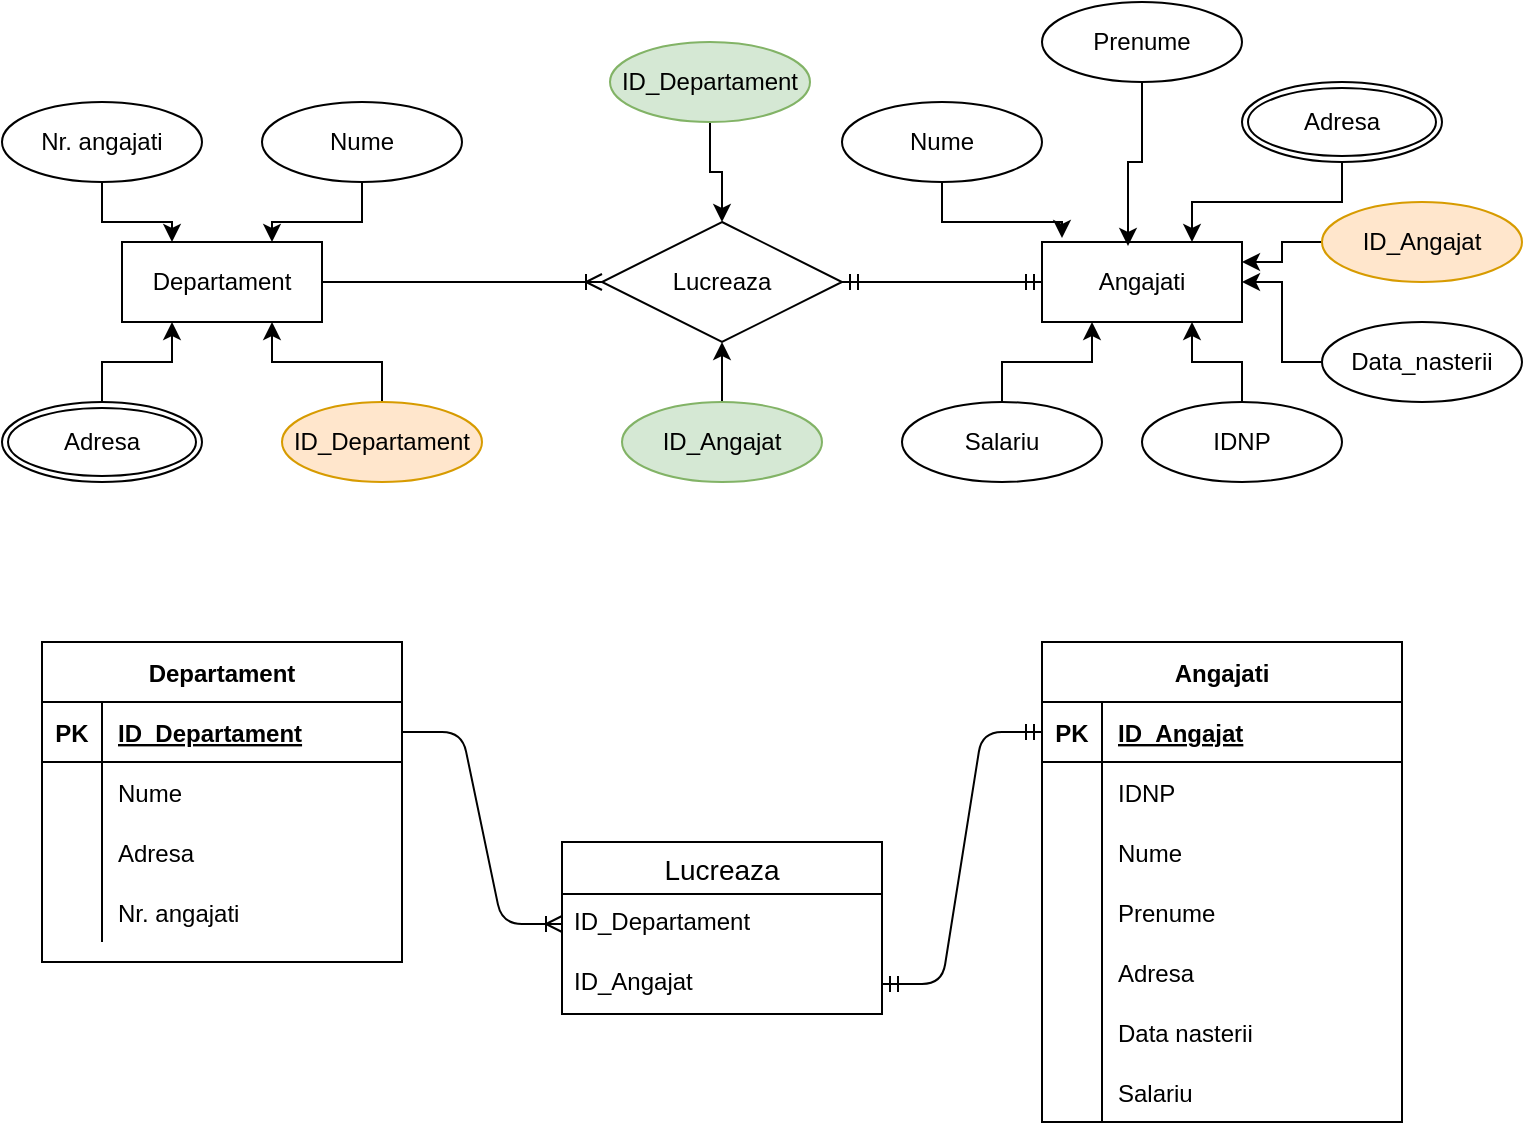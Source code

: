 <mxfile version="14.4.3" type="device" pages="6"><diagram id="eBl-R4droWUtZtO3HaLP" name="Lab1Ex1_A"><mxGraphModel dx="1024" dy="592" grid="1" gridSize="10" guides="1" tooltips="1" connect="1" arrows="1" fold="1" page="1" pageScale="1" pageWidth="827" pageHeight="1169" math="0" shadow="0"><root><mxCell id="0"/><mxCell id="1" parent="0"/><mxCell id="XHhuIUyYFbwXTy4zU-bX-1" value="Departament" style="whiteSpace=wrap;html=1;align=center;" vertex="1" parent="1"><mxGeometry x="120" y="160" width="100" height="40" as="geometry"/></mxCell><mxCell id="XHhuIUyYFbwXTy4zU-bX-2" value="Angajati" style="whiteSpace=wrap;html=1;align=center;" vertex="1" parent="1"><mxGeometry x="580" y="160" width="100" height="40" as="geometry"/></mxCell><mxCell id="XHhuIUyYFbwXTy4zU-bX-3" value="Lucreaza" style="shape=rhombus;perimeter=rhombusPerimeter;whiteSpace=wrap;html=1;align=center;" vertex="1" parent="1"><mxGeometry x="360" y="150" width="120" height="60" as="geometry"/></mxCell><mxCell id="XHhuIUyYFbwXTy4zU-bX-4" style="edgeStyle=orthogonalEdgeStyle;rounded=0;orthogonalLoop=1;jettySize=auto;html=1;entryX=0.25;entryY=0;entryDx=0;entryDy=0;" edge="1" parent="1" source="XHhuIUyYFbwXTy4zU-bX-5" target="XHhuIUyYFbwXTy4zU-bX-1"><mxGeometry relative="1" as="geometry"/></mxCell><mxCell id="XHhuIUyYFbwXTy4zU-bX-5" value="Nr. angajati" style="ellipse;whiteSpace=wrap;html=1;align=center;" vertex="1" parent="1"><mxGeometry x="60" y="90" width="100" height="40" as="geometry"/></mxCell><mxCell id="XHhuIUyYFbwXTy4zU-bX-6" style="edgeStyle=orthogonalEdgeStyle;rounded=0;orthogonalLoop=1;jettySize=auto;html=1;entryX=0.75;entryY=0;entryDx=0;entryDy=0;" edge="1" parent="1" source="XHhuIUyYFbwXTy4zU-bX-7" target="XHhuIUyYFbwXTy4zU-bX-1"><mxGeometry relative="1" as="geometry"/></mxCell><mxCell id="XHhuIUyYFbwXTy4zU-bX-7" value="Nume" style="ellipse;whiteSpace=wrap;html=1;align=center;" vertex="1" parent="1"><mxGeometry x="190" y="90" width="100" height="40" as="geometry"/></mxCell><mxCell id="XHhuIUyYFbwXTy4zU-bX-8" style="edgeStyle=orthogonalEdgeStyle;rounded=0;orthogonalLoop=1;jettySize=auto;html=1;entryX=0.25;entryY=1;entryDx=0;entryDy=0;" edge="1" parent="1" source="XHhuIUyYFbwXTy4zU-bX-9" target="XHhuIUyYFbwXTy4zU-bX-1"><mxGeometry relative="1" as="geometry"/></mxCell><mxCell id="XHhuIUyYFbwXTy4zU-bX-9" value="Adresa" style="ellipse;shape=doubleEllipse;margin=3;whiteSpace=wrap;html=1;align=center;" vertex="1" parent="1"><mxGeometry x="60" y="240" width="100" height="40" as="geometry"/></mxCell><mxCell id="XHhuIUyYFbwXTy4zU-bX-10" style="edgeStyle=orthogonalEdgeStyle;rounded=0;orthogonalLoop=1;jettySize=auto;html=1;entryX=0.75;entryY=1;entryDx=0;entryDy=0;" edge="1" parent="1" source="XHhuIUyYFbwXTy4zU-bX-11" target="XHhuIUyYFbwXTy4zU-bX-1"><mxGeometry relative="1" as="geometry"/></mxCell><mxCell id="XHhuIUyYFbwXTy4zU-bX-11" value="ID_Departament" style="ellipse;whiteSpace=wrap;html=1;align=center;fillColor=#ffe6cc;strokeColor=#d79b00;" vertex="1" parent="1"><mxGeometry x="200" y="240" width="100" height="40" as="geometry"/></mxCell><mxCell id="XHhuIUyYFbwXTy4zU-bX-12" style="edgeStyle=orthogonalEdgeStyle;rounded=0;orthogonalLoop=1;jettySize=auto;html=1;entryX=0.1;entryY=-0.05;entryDx=0;entryDy=0;entryPerimeter=0;" edge="1" parent="1" source="XHhuIUyYFbwXTy4zU-bX-13" target="XHhuIUyYFbwXTy4zU-bX-2"><mxGeometry relative="1" as="geometry"/></mxCell><mxCell id="XHhuIUyYFbwXTy4zU-bX-13" value="Nume" style="ellipse;whiteSpace=wrap;html=1;align=center;" vertex="1" parent="1"><mxGeometry x="480" y="90" width="100" height="40" as="geometry"/></mxCell><mxCell id="XHhuIUyYFbwXTy4zU-bX-14" style="edgeStyle=orthogonalEdgeStyle;rounded=0;orthogonalLoop=1;jettySize=auto;html=1;entryX=0.43;entryY=0.05;entryDx=0;entryDy=0;entryPerimeter=0;" edge="1" parent="1" source="XHhuIUyYFbwXTy4zU-bX-15" target="XHhuIUyYFbwXTy4zU-bX-2"><mxGeometry relative="1" as="geometry"/></mxCell><mxCell id="XHhuIUyYFbwXTy4zU-bX-15" value="Prenume" style="ellipse;whiteSpace=wrap;html=1;align=center;" vertex="1" parent="1"><mxGeometry x="580" y="40" width="100" height="40" as="geometry"/></mxCell><mxCell id="XHhuIUyYFbwXTy4zU-bX-16" style="edgeStyle=orthogonalEdgeStyle;rounded=0;orthogonalLoop=1;jettySize=auto;html=1;entryX=0.75;entryY=0;entryDx=0;entryDy=0;" edge="1" parent="1" source="XHhuIUyYFbwXTy4zU-bX-17" target="XHhuIUyYFbwXTy4zU-bX-2"><mxGeometry relative="1" as="geometry"/></mxCell><mxCell id="XHhuIUyYFbwXTy4zU-bX-17" value="Adresa" style="ellipse;shape=doubleEllipse;margin=3;whiteSpace=wrap;html=1;align=center;" vertex="1" parent="1"><mxGeometry x="680" y="80" width="100" height="40" as="geometry"/></mxCell><mxCell id="XHhuIUyYFbwXTy4zU-bX-18" style="edgeStyle=orthogonalEdgeStyle;rounded=0;orthogonalLoop=1;jettySize=auto;html=1;entryX=1;entryY=0.25;entryDx=0;entryDy=0;" edge="1" parent="1" source="XHhuIUyYFbwXTy4zU-bX-19" target="XHhuIUyYFbwXTy4zU-bX-2"><mxGeometry relative="1" as="geometry"/></mxCell><mxCell id="XHhuIUyYFbwXTy4zU-bX-19" value="ID_Angajat" style="ellipse;whiteSpace=wrap;html=1;align=center;fillColor=#ffe6cc;strokeColor=#d79b00;" vertex="1" parent="1"><mxGeometry x="720" y="140" width="100" height="40" as="geometry"/></mxCell><mxCell id="XHhuIUyYFbwXTy4zU-bX-20" style="edgeStyle=orthogonalEdgeStyle;rounded=0;orthogonalLoop=1;jettySize=auto;html=1;" edge="1" parent="1" source="XHhuIUyYFbwXTy4zU-bX-21" target="XHhuIUyYFbwXTy4zU-bX-2"><mxGeometry relative="1" as="geometry"/></mxCell><mxCell id="XHhuIUyYFbwXTy4zU-bX-21" value="Data_nasterii" style="ellipse;whiteSpace=wrap;html=1;align=center;" vertex="1" parent="1"><mxGeometry x="720" y="200" width="100" height="40" as="geometry"/></mxCell><mxCell id="XHhuIUyYFbwXTy4zU-bX-22" style="edgeStyle=orthogonalEdgeStyle;rounded=0;orthogonalLoop=1;jettySize=auto;html=1;entryX=0.75;entryY=1;entryDx=0;entryDy=0;" edge="1" parent="1" source="XHhuIUyYFbwXTy4zU-bX-23" target="XHhuIUyYFbwXTy4zU-bX-2"><mxGeometry relative="1" as="geometry"/></mxCell><mxCell id="XHhuIUyYFbwXTy4zU-bX-23" value="IDNP" style="ellipse;whiteSpace=wrap;html=1;align=center;" vertex="1" parent="1"><mxGeometry x="630" y="240" width="100" height="40" as="geometry"/></mxCell><mxCell id="XHhuIUyYFbwXTy4zU-bX-24" style="edgeStyle=orthogonalEdgeStyle;rounded=0;orthogonalLoop=1;jettySize=auto;html=1;entryX=0.25;entryY=1;entryDx=0;entryDy=0;" edge="1" parent="1" source="XHhuIUyYFbwXTy4zU-bX-25" target="XHhuIUyYFbwXTy4zU-bX-2"><mxGeometry relative="1" as="geometry"/></mxCell><mxCell id="XHhuIUyYFbwXTy4zU-bX-25" value="Salariu" style="ellipse;whiteSpace=wrap;html=1;align=center;" vertex="1" parent="1"><mxGeometry x="510" y="240" width="100" height="40" as="geometry"/></mxCell><mxCell id="XHhuIUyYFbwXTy4zU-bX-26" value="" style="edgeStyle=entityRelationEdgeStyle;fontSize=12;html=1;endArrow=ERoneToMany;exitX=1;exitY=0.5;exitDx=0;exitDy=0;" edge="1" parent="1" source="XHhuIUyYFbwXTy4zU-bX-1" target="XHhuIUyYFbwXTy4zU-bX-3"><mxGeometry width="100" height="100" relative="1" as="geometry"><mxPoint x="250" y="210" as="sourcePoint"/><mxPoint x="350" y="110" as="targetPoint"/></mxGeometry></mxCell><mxCell id="XHhuIUyYFbwXTy4zU-bX-27" value="" style="edgeStyle=entityRelationEdgeStyle;fontSize=12;html=1;endArrow=ERmandOne;startArrow=ERmandOne;entryX=0;entryY=0.5;entryDx=0;entryDy=0;" edge="1" parent="1" source="XHhuIUyYFbwXTy4zU-bX-3" target="XHhuIUyYFbwXTy4zU-bX-2"><mxGeometry width="100" height="100" relative="1" as="geometry"><mxPoint x="440" y="280" as="sourcePoint"/><mxPoint x="540" y="180" as="targetPoint"/></mxGeometry></mxCell><mxCell id="XHhuIUyYFbwXTy4zU-bX-28" style="edgeStyle=orthogonalEdgeStyle;rounded=0;orthogonalLoop=1;jettySize=auto;html=1;entryX=0.5;entryY=0;entryDx=0;entryDy=0;" edge="1" parent="1" source="XHhuIUyYFbwXTy4zU-bX-29" target="XHhuIUyYFbwXTy4zU-bX-3"><mxGeometry relative="1" as="geometry"/></mxCell><mxCell id="XHhuIUyYFbwXTy4zU-bX-29" value="ID_Departament" style="ellipse;whiteSpace=wrap;html=1;align=center;fillColor=#d5e8d4;strokeColor=#82b366;" vertex="1" parent="1"><mxGeometry x="364" y="60" width="100" height="40" as="geometry"/></mxCell><mxCell id="XHhuIUyYFbwXTy4zU-bX-30" style="edgeStyle=orthogonalEdgeStyle;rounded=0;orthogonalLoop=1;jettySize=auto;html=1;entryX=0.5;entryY=1;entryDx=0;entryDy=0;" edge="1" parent="1" source="XHhuIUyYFbwXTy4zU-bX-31" target="XHhuIUyYFbwXTy4zU-bX-3"><mxGeometry relative="1" as="geometry"/></mxCell><mxCell id="XHhuIUyYFbwXTy4zU-bX-31" value="ID_Angajat" style="ellipse;whiteSpace=wrap;html=1;align=center;fillColor=#d5e8d4;strokeColor=#82b366;" vertex="1" parent="1"><mxGeometry x="370" y="240" width="100" height="40" as="geometry"/></mxCell><mxCell id="XHhuIUyYFbwXTy4zU-bX-32" value="Angajati" style="shape=table;startSize=30;container=1;collapsible=1;childLayout=tableLayout;fixedRows=1;rowLines=0;fontStyle=1;align=center;resizeLast=1;" vertex="1" parent="1"><mxGeometry x="580" y="360" width="180" height="240" as="geometry"><mxRectangle x="580" y="360" width="80" height="30" as="alternateBounds"/></mxGeometry></mxCell><mxCell id="XHhuIUyYFbwXTy4zU-bX-33" value="" style="shape=partialRectangle;collapsible=0;dropTarget=0;pointerEvents=0;fillColor=none;top=0;left=0;bottom=1;right=0;points=[[0,0.5],[1,0.5]];portConstraint=eastwest;" vertex="1" parent="XHhuIUyYFbwXTy4zU-bX-32"><mxGeometry y="30" width="180" height="30" as="geometry"/></mxCell><mxCell id="XHhuIUyYFbwXTy4zU-bX-34" value="PK" style="shape=partialRectangle;connectable=0;fillColor=none;top=0;left=0;bottom=0;right=0;fontStyle=1;overflow=hidden;" vertex="1" parent="XHhuIUyYFbwXTy4zU-bX-33"><mxGeometry width="30" height="30" as="geometry"/></mxCell><mxCell id="XHhuIUyYFbwXTy4zU-bX-35" value="ID_Angajat" style="shape=partialRectangle;connectable=0;fillColor=none;top=0;left=0;bottom=0;right=0;align=left;spacingLeft=6;fontStyle=5;overflow=hidden;" vertex="1" parent="XHhuIUyYFbwXTy4zU-bX-33"><mxGeometry x="30" width="150" height="30" as="geometry"/></mxCell><mxCell id="XHhuIUyYFbwXTy4zU-bX-36" value="" style="shape=partialRectangle;collapsible=0;dropTarget=0;pointerEvents=0;fillColor=none;top=0;left=0;bottom=0;right=0;points=[[0,0.5],[1,0.5]];portConstraint=eastwest;" vertex="1" parent="XHhuIUyYFbwXTy4zU-bX-32"><mxGeometry y="60" width="180" height="30" as="geometry"/></mxCell><mxCell id="XHhuIUyYFbwXTy4zU-bX-37" value="" style="shape=partialRectangle;connectable=0;fillColor=none;top=0;left=0;bottom=0;right=0;editable=1;overflow=hidden;" vertex="1" parent="XHhuIUyYFbwXTy4zU-bX-36"><mxGeometry width="30" height="30" as="geometry"/></mxCell><mxCell id="XHhuIUyYFbwXTy4zU-bX-38" value="IDNP" style="shape=partialRectangle;connectable=0;fillColor=none;top=0;left=0;bottom=0;right=0;align=left;spacingLeft=6;overflow=hidden;" vertex="1" parent="XHhuIUyYFbwXTy4zU-bX-36"><mxGeometry x="30" width="150" height="30" as="geometry"/></mxCell><mxCell id="XHhuIUyYFbwXTy4zU-bX-39" value="" style="shape=partialRectangle;collapsible=0;dropTarget=0;pointerEvents=0;fillColor=none;top=0;left=0;bottom=0;right=0;points=[[0,0.5],[1,0.5]];portConstraint=eastwest;" vertex="1" parent="XHhuIUyYFbwXTy4zU-bX-32"><mxGeometry y="90" width="180" height="30" as="geometry"/></mxCell><mxCell id="XHhuIUyYFbwXTy4zU-bX-40" value="" style="shape=partialRectangle;connectable=0;fillColor=none;top=0;left=0;bottom=0;right=0;editable=1;overflow=hidden;" vertex="1" parent="XHhuIUyYFbwXTy4zU-bX-39"><mxGeometry width="30" height="30" as="geometry"/></mxCell><mxCell id="XHhuIUyYFbwXTy4zU-bX-41" value="Nume" style="shape=partialRectangle;connectable=0;fillColor=none;top=0;left=0;bottom=0;right=0;align=left;spacingLeft=6;overflow=hidden;" vertex="1" parent="XHhuIUyYFbwXTy4zU-bX-39"><mxGeometry x="30" width="150" height="30" as="geometry"/></mxCell><mxCell id="XHhuIUyYFbwXTy4zU-bX-42" value="" style="shape=partialRectangle;collapsible=0;dropTarget=0;pointerEvents=0;fillColor=none;top=0;left=0;bottom=0;right=0;points=[[0,0.5],[1,0.5]];portConstraint=eastwest;" vertex="1" parent="XHhuIUyYFbwXTy4zU-bX-32"><mxGeometry y="120" width="180" height="30" as="geometry"/></mxCell><mxCell id="XHhuIUyYFbwXTy4zU-bX-43" value="" style="shape=partialRectangle;connectable=0;fillColor=none;top=0;left=0;bottom=0;right=0;editable=1;overflow=hidden;" vertex="1" parent="XHhuIUyYFbwXTy4zU-bX-42"><mxGeometry width="30" height="30" as="geometry"/></mxCell><mxCell id="XHhuIUyYFbwXTy4zU-bX-44" value="Prenume" style="shape=partialRectangle;connectable=0;fillColor=none;top=0;left=0;bottom=0;right=0;align=left;spacingLeft=6;overflow=hidden;" vertex="1" parent="XHhuIUyYFbwXTy4zU-bX-42"><mxGeometry x="30" width="150" height="30" as="geometry"/></mxCell><mxCell id="XHhuIUyYFbwXTy4zU-bX-45" value="" style="shape=partialRectangle;collapsible=0;dropTarget=0;pointerEvents=0;fillColor=none;top=0;left=0;bottom=0;right=0;points=[[0,0.5],[1,0.5]];portConstraint=eastwest;" vertex="1" parent="XHhuIUyYFbwXTy4zU-bX-32"><mxGeometry y="150" width="180" height="30" as="geometry"/></mxCell><mxCell id="XHhuIUyYFbwXTy4zU-bX-46" value="" style="shape=partialRectangle;connectable=0;fillColor=none;top=0;left=0;bottom=0;right=0;editable=1;overflow=hidden;" vertex="1" parent="XHhuIUyYFbwXTy4zU-bX-45"><mxGeometry width="30" height="30" as="geometry"/></mxCell><mxCell id="XHhuIUyYFbwXTy4zU-bX-47" value="Adresa" style="shape=partialRectangle;connectable=0;fillColor=none;top=0;left=0;bottom=0;right=0;align=left;spacingLeft=6;overflow=hidden;" vertex="1" parent="XHhuIUyYFbwXTy4zU-bX-45"><mxGeometry x="30" width="150" height="30" as="geometry"/></mxCell><mxCell id="XHhuIUyYFbwXTy4zU-bX-48" value="" style="shape=partialRectangle;collapsible=0;dropTarget=0;pointerEvents=0;fillColor=none;top=0;left=0;bottom=0;right=0;points=[[0,0.5],[1,0.5]];portConstraint=eastwest;" vertex="1" parent="XHhuIUyYFbwXTy4zU-bX-32"><mxGeometry y="180" width="180" height="30" as="geometry"/></mxCell><mxCell id="XHhuIUyYFbwXTy4zU-bX-49" value="" style="shape=partialRectangle;connectable=0;fillColor=none;top=0;left=0;bottom=0;right=0;editable=1;overflow=hidden;" vertex="1" parent="XHhuIUyYFbwXTy4zU-bX-48"><mxGeometry width="30" height="30" as="geometry"/></mxCell><mxCell id="XHhuIUyYFbwXTy4zU-bX-50" value="Data nasterii" style="shape=partialRectangle;connectable=0;fillColor=none;top=0;left=0;bottom=0;right=0;align=left;spacingLeft=6;overflow=hidden;" vertex="1" parent="XHhuIUyYFbwXTy4zU-bX-48"><mxGeometry x="30" width="150" height="30" as="geometry"/></mxCell><mxCell id="XHhuIUyYFbwXTy4zU-bX-51" value="" style="shape=partialRectangle;collapsible=0;dropTarget=0;pointerEvents=0;fillColor=none;top=0;left=0;bottom=0;right=0;points=[[0,0.5],[1,0.5]];portConstraint=eastwest;" vertex="1" parent="XHhuIUyYFbwXTy4zU-bX-32"><mxGeometry y="210" width="180" height="30" as="geometry"/></mxCell><mxCell id="XHhuIUyYFbwXTy4zU-bX-52" value="" style="shape=partialRectangle;connectable=0;fillColor=none;top=0;left=0;bottom=0;right=0;editable=1;overflow=hidden;" vertex="1" parent="XHhuIUyYFbwXTy4zU-bX-51"><mxGeometry width="30" height="30" as="geometry"/></mxCell><mxCell id="XHhuIUyYFbwXTy4zU-bX-53" value="Salariu" style="shape=partialRectangle;connectable=0;fillColor=none;top=0;left=0;bottom=0;right=0;align=left;spacingLeft=6;overflow=hidden;" vertex="1" parent="XHhuIUyYFbwXTy4zU-bX-51"><mxGeometry x="30" width="150" height="30" as="geometry"/></mxCell><mxCell id="XHhuIUyYFbwXTy4zU-bX-54" value="Departament" style="shape=table;startSize=30;container=1;collapsible=1;childLayout=tableLayout;fixedRows=1;rowLines=0;fontStyle=1;align=center;resizeLast=1;" vertex="1" parent="1"><mxGeometry x="80" y="360" width="180" height="160" as="geometry"/></mxCell><mxCell id="XHhuIUyYFbwXTy4zU-bX-55" value="" style="shape=partialRectangle;collapsible=0;dropTarget=0;pointerEvents=0;fillColor=none;top=0;left=0;bottom=1;right=0;points=[[0,0.5],[1,0.5]];portConstraint=eastwest;" vertex="1" parent="XHhuIUyYFbwXTy4zU-bX-54"><mxGeometry y="30" width="180" height="30" as="geometry"/></mxCell><mxCell id="XHhuIUyYFbwXTy4zU-bX-56" value="PK" style="shape=partialRectangle;connectable=0;fillColor=none;top=0;left=0;bottom=0;right=0;fontStyle=1;overflow=hidden;" vertex="1" parent="XHhuIUyYFbwXTy4zU-bX-55"><mxGeometry width="30" height="30" as="geometry"/></mxCell><mxCell id="XHhuIUyYFbwXTy4zU-bX-57" value="ID_Departament" style="shape=partialRectangle;connectable=0;fillColor=none;top=0;left=0;bottom=0;right=0;align=left;spacingLeft=6;fontStyle=5;overflow=hidden;" vertex="1" parent="XHhuIUyYFbwXTy4zU-bX-55"><mxGeometry x="30" width="150" height="30" as="geometry"/></mxCell><mxCell id="XHhuIUyYFbwXTy4zU-bX-58" value="" style="shape=partialRectangle;collapsible=0;dropTarget=0;pointerEvents=0;fillColor=none;top=0;left=0;bottom=0;right=0;points=[[0,0.5],[1,0.5]];portConstraint=eastwest;" vertex="1" parent="XHhuIUyYFbwXTy4zU-bX-54"><mxGeometry y="60" width="180" height="30" as="geometry"/></mxCell><mxCell id="XHhuIUyYFbwXTy4zU-bX-59" value="" style="shape=partialRectangle;connectable=0;fillColor=none;top=0;left=0;bottom=0;right=0;editable=1;overflow=hidden;" vertex="1" parent="XHhuIUyYFbwXTy4zU-bX-58"><mxGeometry width="30" height="30" as="geometry"/></mxCell><mxCell id="XHhuIUyYFbwXTy4zU-bX-60" value="Nume" style="shape=partialRectangle;connectable=0;fillColor=none;top=0;left=0;bottom=0;right=0;align=left;spacingLeft=6;overflow=hidden;" vertex="1" parent="XHhuIUyYFbwXTy4zU-bX-58"><mxGeometry x="30" width="150" height="30" as="geometry"/></mxCell><mxCell id="XHhuIUyYFbwXTy4zU-bX-61" value="" style="shape=partialRectangle;collapsible=0;dropTarget=0;pointerEvents=0;fillColor=none;top=0;left=0;bottom=0;right=0;points=[[0,0.5],[1,0.5]];portConstraint=eastwest;" vertex="1" parent="XHhuIUyYFbwXTy4zU-bX-54"><mxGeometry y="90" width="180" height="30" as="geometry"/></mxCell><mxCell id="XHhuIUyYFbwXTy4zU-bX-62" value="" style="shape=partialRectangle;connectable=0;fillColor=none;top=0;left=0;bottom=0;right=0;editable=1;overflow=hidden;" vertex="1" parent="XHhuIUyYFbwXTy4zU-bX-61"><mxGeometry width="30" height="30" as="geometry"/></mxCell><mxCell id="XHhuIUyYFbwXTy4zU-bX-63" value="Adresa" style="shape=partialRectangle;connectable=0;fillColor=none;top=0;left=0;bottom=0;right=0;align=left;spacingLeft=6;overflow=hidden;" vertex="1" parent="XHhuIUyYFbwXTy4zU-bX-61"><mxGeometry x="30" width="150" height="30" as="geometry"/></mxCell><mxCell id="XHhuIUyYFbwXTy4zU-bX-64" value="" style="shape=partialRectangle;collapsible=0;dropTarget=0;pointerEvents=0;fillColor=none;top=0;left=0;bottom=0;right=0;points=[[0,0.5],[1,0.5]];portConstraint=eastwest;" vertex="1" parent="XHhuIUyYFbwXTy4zU-bX-54"><mxGeometry y="120" width="180" height="30" as="geometry"/></mxCell><mxCell id="XHhuIUyYFbwXTy4zU-bX-65" value="" style="shape=partialRectangle;connectable=0;fillColor=none;top=0;left=0;bottom=0;right=0;editable=1;overflow=hidden;" vertex="1" parent="XHhuIUyYFbwXTy4zU-bX-64"><mxGeometry width="30" height="30" as="geometry"/></mxCell><mxCell id="XHhuIUyYFbwXTy4zU-bX-66" value="Nr. angajati" style="shape=partialRectangle;connectable=0;fillColor=none;top=0;left=0;bottom=0;right=0;align=left;spacingLeft=6;overflow=hidden;" vertex="1" parent="XHhuIUyYFbwXTy4zU-bX-64"><mxGeometry x="30" width="150" height="30" as="geometry"/></mxCell><mxCell id="XHhuIUyYFbwXTy4zU-bX-67" value="Lucreaza" style="swimlane;fontStyle=0;childLayout=stackLayout;horizontal=1;startSize=26;horizontalStack=0;resizeParent=1;resizeParentMax=0;resizeLast=0;collapsible=1;marginBottom=0;align=center;fontSize=14;" vertex="1" parent="1"><mxGeometry x="340" y="460" width="160" height="86" as="geometry"><mxRectangle x="340" y="360" width="90" height="26" as="alternateBounds"/></mxGeometry></mxCell><mxCell id="XHhuIUyYFbwXTy4zU-bX-68" value="ID_Departament" style="text;strokeColor=none;fillColor=none;spacingLeft=4;spacingRight=4;overflow=hidden;rotatable=0;points=[[0,0.5],[1,0.5]];portConstraint=eastwest;fontSize=12;" vertex="1" parent="XHhuIUyYFbwXTy4zU-bX-67"><mxGeometry y="26" width="160" height="30" as="geometry"/></mxCell><mxCell id="XHhuIUyYFbwXTy4zU-bX-69" value="ID_Angajat" style="text;strokeColor=none;fillColor=none;spacingLeft=4;spacingRight=4;overflow=hidden;rotatable=0;points=[[0,0.5],[1,0.5]];portConstraint=eastwest;fontSize=12;" vertex="1" parent="XHhuIUyYFbwXTy4zU-bX-67"><mxGeometry y="56" width="160" height="30" as="geometry"/></mxCell><mxCell id="XHhuIUyYFbwXTy4zU-bX-70" value="" style="edgeStyle=entityRelationEdgeStyle;fontSize=12;html=1;endArrow=ERmandOne;startArrow=ERmandOne;" edge="1" parent="1" source="XHhuIUyYFbwXTy4zU-bX-69" target="XHhuIUyYFbwXTy4zU-bX-33"><mxGeometry width="100" height="100" relative="1" as="geometry"><mxPoint x="470" y="575" as="sourcePoint"/><mxPoint x="570" y="475" as="targetPoint"/></mxGeometry></mxCell><mxCell id="XHhuIUyYFbwXTy4zU-bX-71" value="" style="edgeStyle=entityRelationEdgeStyle;fontSize=12;html=1;endArrow=ERoneToMany;entryX=0;entryY=0.5;entryDx=0;entryDy=0;exitX=1;exitY=0.5;exitDx=0;exitDy=0;" edge="1" parent="1" source="XHhuIUyYFbwXTy4zU-bX-55" target="XHhuIUyYFbwXTy4zU-bX-68"><mxGeometry width="100" height="100" relative="1" as="geometry"><mxPoint x="230" y="605" as="sourcePoint"/><mxPoint x="330" y="505" as="targetPoint"/></mxGeometry></mxCell></root></mxGraphModel></diagram><diagram id="nSXCn_YfJfEHimvl6k-_" name="Lab1Ex1_B"><mxGraphModel dx="1024" dy="592" grid="1" gridSize="10" guides="1" tooltips="1" connect="1" arrows="1" fold="1" page="1" pageScale="1" pageWidth="827" pageHeight="1169" math="0" shadow="0"><root><mxCell id="RMpIzCLN8vHGc15T9Snt-0"/><mxCell id="RMpIzCLN8vHGc15T9Snt-1" parent="RMpIzCLN8vHGc15T9Snt-0"/><mxCell id="A2mKwHLV1pd1yqUga2WM-0" value="Autor" style="whiteSpace=wrap;html=1;align=center;" vertex="1" parent="RMpIzCLN8vHGc15T9Snt-1"><mxGeometry x="150" y="160" width="100" height="40" as="geometry"/></mxCell><mxCell id="A2mKwHLV1pd1yqUga2WM-1" value="Carti" style="whiteSpace=wrap;html=1;align=center;" vertex="1" parent="RMpIzCLN8vHGc15T9Snt-1"><mxGeometry x="580" y="160" width="100" height="40" as="geometry"/></mxCell><mxCell id="A2mKwHLV1pd1yqUga2WM-2" value="Scrie" style="shape=rhombus;perimeter=rhombusPerimeter;whiteSpace=wrap;html=1;align=center;" vertex="1" parent="RMpIzCLN8vHGc15T9Snt-1"><mxGeometry x="360" y="150" width="120" height="60" as="geometry"/></mxCell><mxCell id="A2mKwHLV1pd1yqUga2WM-3" style="edgeStyle=orthogonalEdgeStyle;rounded=0;orthogonalLoop=1;jettySize=auto;html=1;entryX=0.13;entryY=0.025;entryDx=0;entryDy=0;entryPerimeter=0;" edge="1" parent="RMpIzCLN8vHGc15T9Snt-1" source="A2mKwHLV1pd1yqUga2WM-4" target="A2mKwHLV1pd1yqUga2WM-0"><mxGeometry relative="1" as="geometry"/></mxCell><mxCell id="A2mKwHLV1pd1yqUga2WM-4" value="ID_Autor" style="ellipse;whiteSpace=wrap;html=1;align=center;fillColor=#ffe6cc;strokeColor=#d79b00;" vertex="1" parent="RMpIzCLN8vHGc15T9Snt-1"><mxGeometry x="40" y="80" width="100" height="40" as="geometry"/></mxCell><mxCell id="A2mKwHLV1pd1yqUga2WM-5" style="edgeStyle=orthogonalEdgeStyle;rounded=0;orthogonalLoop=1;jettySize=auto;html=1;entryX=0.75;entryY=0;entryDx=0;entryDy=0;" edge="1" parent="RMpIzCLN8vHGc15T9Snt-1" source="A2mKwHLV1pd1yqUga2WM-6" target="A2mKwHLV1pd1yqUga2WM-0"><mxGeometry relative="1" as="geometry"/></mxCell><mxCell id="A2mKwHLV1pd1yqUga2WM-6" value="Nume" style="ellipse;whiteSpace=wrap;html=1;align=center;" vertex="1" parent="RMpIzCLN8vHGc15T9Snt-1"><mxGeometry x="180" y="80" width="100" height="40" as="geometry"/></mxCell><mxCell id="A2mKwHLV1pd1yqUga2WM-7" style="edgeStyle=orthogonalEdgeStyle;rounded=0;orthogonalLoop=1;jettySize=auto;html=1;entryX=0.17;entryY=1.025;entryDx=0;entryDy=0;entryPerimeter=0;" edge="1" parent="RMpIzCLN8vHGc15T9Snt-1" source="A2mKwHLV1pd1yqUga2WM-8" target="A2mKwHLV1pd1yqUga2WM-0"><mxGeometry relative="1" as="geometry"/></mxCell><mxCell id="A2mKwHLV1pd1yqUga2WM-8" value="Adresa" style="ellipse;shape=doubleEllipse;margin=3;whiteSpace=wrap;html=1;align=center;" vertex="1" parent="RMpIzCLN8vHGc15T9Snt-1"><mxGeometry x="40" y="240" width="100" height="40" as="geometry"/></mxCell><mxCell id="A2mKwHLV1pd1yqUga2WM-9" style="edgeStyle=orthogonalEdgeStyle;rounded=0;orthogonalLoop=1;jettySize=auto;html=1;entryX=0.75;entryY=1;entryDx=0;entryDy=0;" edge="1" parent="RMpIzCLN8vHGc15T9Snt-1" source="A2mKwHLV1pd1yqUga2WM-10" target="A2mKwHLV1pd1yqUga2WM-0"><mxGeometry relative="1" as="geometry"/></mxCell><mxCell id="A2mKwHLV1pd1yqUga2WM-10" value="Nr. Carti" style="ellipse;whiteSpace=wrap;html=1;align=center;" vertex="1" parent="RMpIzCLN8vHGc15T9Snt-1"><mxGeometry x="180" y="240" width="100" height="40" as="geometry"/></mxCell><mxCell id="A2mKwHLV1pd1yqUga2WM-11" style="edgeStyle=orthogonalEdgeStyle;rounded=0;orthogonalLoop=1;jettySize=auto;html=1;entryX=0.17;entryY=0.05;entryDx=0;entryDy=0;entryPerimeter=0;" edge="1" parent="RMpIzCLN8vHGc15T9Snt-1" source="A2mKwHLV1pd1yqUga2WM-12" target="A2mKwHLV1pd1yqUga2WM-1"><mxGeometry relative="1" as="geometry"/></mxCell><mxCell id="A2mKwHLV1pd1yqUga2WM-12" value="ID_Carte" style="ellipse;whiteSpace=wrap;html=1;align=center;fillColor=#ffe6cc;strokeColor=#d79b00;" vertex="1" parent="RMpIzCLN8vHGc15T9Snt-1"><mxGeometry x="470" y="100" width="100" height="40" as="geometry"/></mxCell><mxCell id="A2mKwHLV1pd1yqUga2WM-13" style="edgeStyle=orthogonalEdgeStyle;rounded=0;orthogonalLoop=1;jettySize=auto;html=1;entryX=0;entryY=0.5;entryDx=0;entryDy=0;" edge="1" parent="RMpIzCLN8vHGc15T9Snt-1" source="A2mKwHLV1pd1yqUga2WM-14" target="A2mKwHLV1pd1yqUga2WM-0"><mxGeometry relative="1" as="geometry"/></mxCell><mxCell id="A2mKwHLV1pd1yqUga2WM-14" value="Biografie" style="ellipse;whiteSpace=wrap;html=1;align=center;" vertex="1" parent="RMpIzCLN8vHGc15T9Snt-1"><mxGeometry x="10" y="160" width="100" height="40" as="geometry"/></mxCell><mxCell id="A2mKwHLV1pd1yqUga2WM-15" style="edgeStyle=orthogonalEdgeStyle;rounded=0;orthogonalLoop=1;jettySize=auto;html=1;entryX=0.35;entryY=0.025;entryDx=0;entryDy=0;entryPerimeter=0;" edge="1" parent="RMpIzCLN8vHGc15T9Snt-1" source="A2mKwHLV1pd1yqUga2WM-16" target="A2mKwHLV1pd1yqUga2WM-1"><mxGeometry relative="1" as="geometry"/></mxCell><mxCell id="A2mKwHLV1pd1yqUga2WM-16" value="Titlu" style="ellipse;whiteSpace=wrap;html=1;align=center;" vertex="1" parent="RMpIzCLN8vHGc15T9Snt-1"><mxGeometry x="560" y="60" width="100" height="40" as="geometry"/></mxCell><mxCell id="A2mKwHLV1pd1yqUga2WM-17" style="edgeStyle=orthogonalEdgeStyle;rounded=0;orthogonalLoop=1;jettySize=auto;html=1;entryX=0.75;entryY=0;entryDx=0;entryDy=0;" edge="1" parent="RMpIzCLN8vHGc15T9Snt-1" source="A2mKwHLV1pd1yqUga2WM-18" target="A2mKwHLV1pd1yqUga2WM-1"><mxGeometry relative="1" as="geometry"/></mxCell><mxCell id="A2mKwHLV1pd1yqUga2WM-18" value="Nr. Pagini" style="ellipse;whiteSpace=wrap;html=1;align=center;" vertex="1" parent="RMpIzCLN8vHGc15T9Snt-1"><mxGeometry x="670" y="60" width="100" height="40" as="geometry"/></mxCell><mxCell id="A2mKwHLV1pd1yqUga2WM-19" style="edgeStyle=orthogonalEdgeStyle;rounded=0;orthogonalLoop=1;jettySize=auto;html=1;entryX=1;entryY=0.5;entryDx=0;entryDy=0;" edge="1" parent="RMpIzCLN8vHGc15T9Snt-1" source="A2mKwHLV1pd1yqUga2WM-20" target="A2mKwHLV1pd1yqUga2WM-1"><mxGeometry relative="1" as="geometry"/></mxCell><mxCell id="A2mKwHLV1pd1yqUga2WM-20" value="Introducere" style="ellipse;whiteSpace=wrap;html=1;align=center;" vertex="1" parent="RMpIzCLN8vHGc15T9Snt-1"><mxGeometry x="720" y="120" width="100" height="40" as="geometry"/></mxCell><mxCell id="A2mKwHLV1pd1yqUga2WM-21" style="edgeStyle=orthogonalEdgeStyle;rounded=0;orthogonalLoop=1;jettySize=auto;html=1;entryX=0.25;entryY=1;entryDx=0;entryDy=0;" edge="1" parent="RMpIzCLN8vHGc15T9Snt-1" source="A2mKwHLV1pd1yqUga2WM-22" target="A2mKwHLV1pd1yqUga2WM-1"><mxGeometry relative="1" as="geometry"/></mxCell><mxCell id="A2mKwHLV1pd1yqUga2WM-22" value="Editura" style="ellipse;whiteSpace=wrap;html=1;align=center;" vertex="1" parent="RMpIzCLN8vHGc15T9Snt-1"><mxGeometry x="500" y="230" width="100" height="40" as="geometry"/></mxCell><mxCell id="A2mKwHLV1pd1yqUga2WM-23" style="edgeStyle=orthogonalEdgeStyle;rounded=0;orthogonalLoop=1;jettySize=auto;html=1;entryX=0.5;entryY=1;entryDx=0;entryDy=0;" edge="1" parent="RMpIzCLN8vHGc15T9Snt-1" source="A2mKwHLV1pd1yqUga2WM-24" target="A2mKwHLV1pd1yqUga2WM-1"><mxGeometry relative="1" as="geometry"/></mxCell><mxCell id="A2mKwHLV1pd1yqUga2WM-24" value="ISBN" style="ellipse;whiteSpace=wrap;html=1;align=center;" vertex="1" parent="RMpIzCLN8vHGc15T9Snt-1"><mxGeometry x="600" y="240" width="100" height="40" as="geometry"/></mxCell><mxCell id="A2mKwHLV1pd1yqUga2WM-25" style="edgeStyle=orthogonalEdgeStyle;rounded=0;orthogonalLoop=1;jettySize=auto;html=1;entryX=0.75;entryY=1;entryDx=0;entryDy=0;" edge="1" parent="RMpIzCLN8vHGc15T9Snt-1" source="A2mKwHLV1pd1yqUga2WM-26" target="A2mKwHLV1pd1yqUga2WM-1"><mxGeometry relative="1" as="geometry"/></mxCell><mxCell id="A2mKwHLV1pd1yqUga2WM-26" value="Cuprins" style="ellipse;whiteSpace=wrap;html=1;align=center;" vertex="1" parent="RMpIzCLN8vHGc15T9Snt-1"><mxGeometry x="720" y="190" width="100" height="40" as="geometry"/></mxCell><mxCell id="A2mKwHLV1pd1yqUga2WM-27" value="" style="edgeStyle=entityRelationEdgeStyle;fontSize=12;html=1;endArrow=ERoneToMany;entryX=0;entryY=0.5;entryDx=0;entryDy=0;exitX=1;exitY=0.5;exitDx=0;exitDy=0;" edge="1" parent="RMpIzCLN8vHGc15T9Snt-1" source="A2mKwHLV1pd1yqUga2WM-0" target="A2mKwHLV1pd1yqUga2WM-2"><mxGeometry width="100" height="100" relative="1" as="geometry"><mxPoint x="260" y="330" as="sourcePoint"/><mxPoint x="360" y="230" as="targetPoint"/></mxGeometry></mxCell><mxCell id="A2mKwHLV1pd1yqUga2WM-28" value="" style="edgeStyle=entityRelationEdgeStyle;fontSize=12;html=1;endArrow=ERoneToMany;exitX=0;exitY=0.5;exitDx=0;exitDy=0;" edge="1" parent="RMpIzCLN8vHGc15T9Snt-1" source="A2mKwHLV1pd1yqUga2WM-1" target="A2mKwHLV1pd1yqUga2WM-2"><mxGeometry width="100" height="100" relative="1" as="geometry"><mxPoint x="360" y="440" as="sourcePoint"/><mxPoint x="460" y="340" as="targetPoint"/></mxGeometry></mxCell><mxCell id="A2mKwHLV1pd1yqUga2WM-29" value="Carti" style="shape=table;startSize=30;container=1;collapsible=1;childLayout=tableLayout;fixedRows=1;rowLines=0;fontStyle=1;align=center;resizeLast=1;" vertex="1" parent="RMpIzCLN8vHGc15T9Snt-1"><mxGeometry x="600" y="400" width="180" height="250" as="geometry"/></mxCell><mxCell id="A2mKwHLV1pd1yqUga2WM-30" value="" style="shape=partialRectangle;collapsible=0;dropTarget=0;pointerEvents=0;fillColor=none;top=0;left=0;bottom=1;right=0;points=[[0,0.5],[1,0.5]];portConstraint=eastwest;" vertex="1" parent="A2mKwHLV1pd1yqUga2WM-29"><mxGeometry y="30" width="180" height="30" as="geometry"/></mxCell><mxCell id="A2mKwHLV1pd1yqUga2WM-31" value="PK" style="shape=partialRectangle;connectable=0;fillColor=none;top=0;left=0;bottom=0;right=0;fontStyle=1;overflow=hidden;" vertex="1" parent="A2mKwHLV1pd1yqUga2WM-30"><mxGeometry width="30" height="30" as="geometry"/></mxCell><mxCell id="A2mKwHLV1pd1yqUga2WM-32" value="ID_Carti" style="shape=partialRectangle;connectable=0;fillColor=none;top=0;left=0;bottom=0;right=0;align=left;spacingLeft=6;fontStyle=5;overflow=hidden;" vertex="1" parent="A2mKwHLV1pd1yqUga2WM-30"><mxGeometry x="30" width="150" height="30" as="geometry"/></mxCell><mxCell id="A2mKwHLV1pd1yqUga2WM-33" value="" style="shape=partialRectangle;collapsible=0;dropTarget=0;pointerEvents=0;fillColor=none;top=0;left=0;bottom=0;right=0;points=[[0,0.5],[1,0.5]];portConstraint=eastwest;" vertex="1" parent="A2mKwHLV1pd1yqUga2WM-29"><mxGeometry y="60" width="180" height="30" as="geometry"/></mxCell><mxCell id="A2mKwHLV1pd1yqUga2WM-34" value="" style="shape=partialRectangle;connectable=0;fillColor=none;top=0;left=0;bottom=0;right=0;editable=1;overflow=hidden;" vertex="1" parent="A2mKwHLV1pd1yqUga2WM-33"><mxGeometry width="30" height="30" as="geometry"/></mxCell><mxCell id="A2mKwHLV1pd1yqUga2WM-35" value="Titlu" style="shape=partialRectangle;connectable=0;fillColor=none;top=0;left=0;bottom=0;right=0;align=left;spacingLeft=6;overflow=hidden;" vertex="1" parent="A2mKwHLV1pd1yqUga2WM-33"><mxGeometry x="30" width="150" height="30" as="geometry"/></mxCell><mxCell id="A2mKwHLV1pd1yqUga2WM-36" value="" style="shape=partialRectangle;collapsible=0;dropTarget=0;pointerEvents=0;fillColor=none;top=0;left=0;bottom=0;right=0;points=[[0,0.5],[1,0.5]];portConstraint=eastwest;" vertex="1" parent="A2mKwHLV1pd1yqUga2WM-29"><mxGeometry y="90" width="180" height="30" as="geometry"/></mxCell><mxCell id="A2mKwHLV1pd1yqUga2WM-37" value="" style="shape=partialRectangle;connectable=0;fillColor=none;top=0;left=0;bottom=0;right=0;editable=1;overflow=hidden;" vertex="1" parent="A2mKwHLV1pd1yqUga2WM-36"><mxGeometry width="30" height="30" as="geometry"/></mxCell><mxCell id="A2mKwHLV1pd1yqUga2WM-38" value="Nr. Pagini" style="shape=partialRectangle;connectable=0;fillColor=none;top=0;left=0;bottom=0;right=0;align=left;spacingLeft=6;overflow=hidden;" vertex="1" parent="A2mKwHLV1pd1yqUga2WM-36"><mxGeometry x="30" width="150" height="30" as="geometry"/></mxCell><mxCell id="A2mKwHLV1pd1yqUga2WM-39" value="" style="shape=partialRectangle;collapsible=0;dropTarget=0;pointerEvents=0;fillColor=none;top=0;left=0;bottom=0;right=0;points=[[0,0.5],[1,0.5]];portConstraint=eastwest;" vertex="1" parent="A2mKwHLV1pd1yqUga2WM-29"><mxGeometry y="120" width="180" height="30" as="geometry"/></mxCell><mxCell id="A2mKwHLV1pd1yqUga2WM-40" value="" style="shape=partialRectangle;connectable=0;fillColor=none;top=0;left=0;bottom=0;right=0;editable=1;overflow=hidden;" vertex="1" parent="A2mKwHLV1pd1yqUga2WM-39"><mxGeometry width="30" height="30" as="geometry"/></mxCell><mxCell id="A2mKwHLV1pd1yqUga2WM-41" value="Introducere" style="shape=partialRectangle;connectable=0;fillColor=none;top=0;left=0;bottom=0;right=0;align=left;spacingLeft=6;overflow=hidden;" vertex="1" parent="A2mKwHLV1pd1yqUga2WM-39"><mxGeometry x="30" width="150" height="30" as="geometry"/></mxCell><mxCell id="A2mKwHLV1pd1yqUga2WM-42" value="" style="shape=partialRectangle;collapsible=0;dropTarget=0;pointerEvents=0;fillColor=none;top=0;left=0;bottom=0;right=0;points=[[0,0.5],[1,0.5]];portConstraint=eastwest;" vertex="1" parent="A2mKwHLV1pd1yqUga2WM-29"><mxGeometry y="150" width="180" height="30" as="geometry"/></mxCell><mxCell id="A2mKwHLV1pd1yqUga2WM-43" value="" style="shape=partialRectangle;connectable=0;fillColor=none;top=0;left=0;bottom=0;right=0;editable=1;overflow=hidden;" vertex="1" parent="A2mKwHLV1pd1yqUga2WM-42"><mxGeometry width="30" height="30" as="geometry"/></mxCell><mxCell id="A2mKwHLV1pd1yqUga2WM-44" value="Cuprins" style="shape=partialRectangle;connectable=0;fillColor=none;top=0;left=0;bottom=0;right=0;align=left;spacingLeft=6;overflow=hidden;" vertex="1" parent="A2mKwHLV1pd1yqUga2WM-42"><mxGeometry x="30" width="150" height="30" as="geometry"/></mxCell><mxCell id="A2mKwHLV1pd1yqUga2WM-45" value="" style="shape=partialRectangle;collapsible=0;dropTarget=0;pointerEvents=0;fillColor=none;top=0;left=0;bottom=0;right=0;points=[[0,0.5],[1,0.5]];portConstraint=eastwest;" vertex="1" parent="A2mKwHLV1pd1yqUga2WM-29"><mxGeometry y="180" width="180" height="30" as="geometry"/></mxCell><mxCell id="A2mKwHLV1pd1yqUga2WM-46" value="" style="shape=partialRectangle;connectable=0;fillColor=none;top=0;left=0;bottom=0;right=0;editable=1;overflow=hidden;" vertex="1" parent="A2mKwHLV1pd1yqUga2WM-45"><mxGeometry width="30" height="30" as="geometry"/></mxCell><mxCell id="A2mKwHLV1pd1yqUga2WM-47" value="ISBN" style="shape=partialRectangle;connectable=0;fillColor=none;top=0;left=0;bottom=0;right=0;align=left;spacingLeft=6;overflow=hidden;" vertex="1" parent="A2mKwHLV1pd1yqUga2WM-45"><mxGeometry x="30" width="150" height="30" as="geometry"/></mxCell><mxCell id="A2mKwHLV1pd1yqUga2WM-48" value="" style="shape=partialRectangle;collapsible=0;dropTarget=0;pointerEvents=0;fillColor=none;top=0;left=0;bottom=0;right=0;points=[[0,0.5],[1,0.5]];portConstraint=eastwest;" vertex="1" parent="A2mKwHLV1pd1yqUga2WM-29"><mxGeometry y="210" width="180" height="30" as="geometry"/></mxCell><mxCell id="A2mKwHLV1pd1yqUga2WM-49" value="" style="shape=partialRectangle;connectable=0;fillColor=none;top=0;left=0;bottom=0;right=0;editable=1;overflow=hidden;" vertex="1" parent="A2mKwHLV1pd1yqUga2WM-48"><mxGeometry width="30" height="30" as="geometry"/></mxCell><mxCell id="A2mKwHLV1pd1yqUga2WM-50" value="Editura" style="shape=partialRectangle;connectable=0;fillColor=none;top=0;left=0;bottom=0;right=0;align=left;spacingLeft=6;overflow=hidden;" vertex="1" parent="A2mKwHLV1pd1yqUga2WM-48"><mxGeometry x="30" width="150" height="30" as="geometry"/></mxCell><mxCell id="A2mKwHLV1pd1yqUga2WM-51" value="Autor" style="shape=table;startSize=30;container=1;collapsible=1;childLayout=tableLayout;fixedRows=1;rowLines=0;fontStyle=1;align=center;resizeLast=1;" vertex="1" parent="RMpIzCLN8vHGc15T9Snt-1"><mxGeometry x="80" y="400" width="180" height="190" as="geometry"/></mxCell><mxCell id="A2mKwHLV1pd1yqUga2WM-52" value="" style="shape=partialRectangle;collapsible=0;dropTarget=0;pointerEvents=0;fillColor=none;top=0;left=0;bottom=1;right=0;points=[[0,0.5],[1,0.5]];portConstraint=eastwest;" vertex="1" parent="A2mKwHLV1pd1yqUga2WM-51"><mxGeometry y="30" width="180" height="30" as="geometry"/></mxCell><mxCell id="A2mKwHLV1pd1yqUga2WM-53" value="PK" style="shape=partialRectangle;connectable=0;fillColor=none;top=0;left=0;bottom=0;right=0;fontStyle=1;overflow=hidden;" vertex="1" parent="A2mKwHLV1pd1yqUga2WM-52"><mxGeometry width="30" height="30" as="geometry"/></mxCell><mxCell id="A2mKwHLV1pd1yqUga2WM-54" value="ID_Autor" style="shape=partialRectangle;connectable=0;fillColor=none;top=0;left=0;bottom=0;right=0;align=left;spacingLeft=6;fontStyle=5;overflow=hidden;" vertex="1" parent="A2mKwHLV1pd1yqUga2WM-52"><mxGeometry x="30" width="150" height="30" as="geometry"/></mxCell><mxCell id="A2mKwHLV1pd1yqUga2WM-55" value="" style="shape=partialRectangle;collapsible=0;dropTarget=0;pointerEvents=0;fillColor=none;top=0;left=0;bottom=0;right=0;points=[[0,0.5],[1,0.5]];portConstraint=eastwest;" vertex="1" parent="A2mKwHLV1pd1yqUga2WM-51"><mxGeometry y="60" width="180" height="30" as="geometry"/></mxCell><mxCell id="A2mKwHLV1pd1yqUga2WM-56" value="" style="shape=partialRectangle;connectable=0;fillColor=none;top=0;left=0;bottom=0;right=0;editable=1;overflow=hidden;" vertex="1" parent="A2mKwHLV1pd1yqUga2WM-55"><mxGeometry width="30" height="30" as="geometry"/></mxCell><mxCell id="A2mKwHLV1pd1yqUga2WM-57" value="Nume" style="shape=partialRectangle;connectable=0;fillColor=none;top=0;left=0;bottom=0;right=0;align=left;spacingLeft=6;overflow=hidden;" vertex="1" parent="A2mKwHLV1pd1yqUga2WM-55"><mxGeometry x="30" width="150" height="30" as="geometry"/></mxCell><mxCell id="A2mKwHLV1pd1yqUga2WM-58" value="" style="shape=partialRectangle;collapsible=0;dropTarget=0;pointerEvents=0;fillColor=none;top=0;left=0;bottom=0;right=0;points=[[0,0.5],[1,0.5]];portConstraint=eastwest;" vertex="1" parent="A2mKwHLV1pd1yqUga2WM-51"><mxGeometry y="90" width="180" height="30" as="geometry"/></mxCell><mxCell id="A2mKwHLV1pd1yqUga2WM-59" value="" style="shape=partialRectangle;connectable=0;fillColor=none;top=0;left=0;bottom=0;right=0;editable=1;overflow=hidden;" vertex="1" parent="A2mKwHLV1pd1yqUga2WM-58"><mxGeometry width="30" height="30" as="geometry"/></mxCell><mxCell id="A2mKwHLV1pd1yqUga2WM-60" value="Biografie" style="shape=partialRectangle;connectable=0;fillColor=none;top=0;left=0;bottom=0;right=0;align=left;spacingLeft=6;overflow=hidden;" vertex="1" parent="A2mKwHLV1pd1yqUga2WM-58"><mxGeometry x="30" width="150" height="30" as="geometry"/></mxCell><mxCell id="A2mKwHLV1pd1yqUga2WM-61" value="" style="shape=partialRectangle;collapsible=0;dropTarget=0;pointerEvents=0;fillColor=none;top=0;left=0;bottom=0;right=0;points=[[0,0.5],[1,0.5]];portConstraint=eastwest;" vertex="1" parent="A2mKwHLV1pd1yqUga2WM-51"><mxGeometry y="120" width="180" height="30" as="geometry"/></mxCell><mxCell id="A2mKwHLV1pd1yqUga2WM-62" value="" style="shape=partialRectangle;connectable=0;fillColor=none;top=0;left=0;bottom=0;right=0;editable=1;overflow=hidden;" vertex="1" parent="A2mKwHLV1pd1yqUga2WM-61"><mxGeometry width="30" height="30" as="geometry"/></mxCell><mxCell id="A2mKwHLV1pd1yqUga2WM-63" value="Nr. Carti" style="shape=partialRectangle;connectable=0;fillColor=none;top=0;left=0;bottom=0;right=0;align=left;spacingLeft=6;overflow=hidden;" vertex="1" parent="A2mKwHLV1pd1yqUga2WM-61"><mxGeometry x="30" width="150" height="30" as="geometry"/></mxCell><mxCell id="A2mKwHLV1pd1yqUga2WM-64" value="" style="shape=partialRectangle;collapsible=0;dropTarget=0;pointerEvents=0;fillColor=none;top=0;left=0;bottom=0;right=0;points=[[0,0.5],[1,0.5]];portConstraint=eastwest;" vertex="1" parent="A2mKwHLV1pd1yqUga2WM-51"><mxGeometry y="150" width="180" height="30" as="geometry"/></mxCell><mxCell id="A2mKwHLV1pd1yqUga2WM-65" value="" style="shape=partialRectangle;connectable=0;fillColor=none;top=0;left=0;bottom=0;right=0;editable=1;overflow=hidden;" vertex="1" parent="A2mKwHLV1pd1yqUga2WM-64"><mxGeometry width="30" height="30" as="geometry"/></mxCell><mxCell id="A2mKwHLV1pd1yqUga2WM-66" value="Adresa" style="shape=partialRectangle;connectable=0;fillColor=none;top=0;left=0;bottom=0;right=0;align=left;spacingLeft=6;overflow=hidden;" vertex="1" parent="A2mKwHLV1pd1yqUga2WM-64"><mxGeometry x="30" width="150" height="30" as="geometry"/></mxCell><mxCell id="A2mKwHLV1pd1yqUga2WM-67" value="Scrie" style="swimlane;fontStyle=0;childLayout=stackLayout;horizontal=1;startSize=26;horizontalStack=0;resizeParent=1;resizeParentMax=0;resizeLast=0;collapsible=1;marginBottom=0;align=center;fontSize=14;" vertex="1" parent="RMpIzCLN8vHGc15T9Snt-1"><mxGeometry x="340" y="510" width="160" height="86" as="geometry"/></mxCell><mxCell id="A2mKwHLV1pd1yqUga2WM-68" value="ID_Autor" style="text;strokeColor=none;fillColor=none;spacingLeft=4;spacingRight=4;overflow=hidden;rotatable=0;points=[[0,0.5],[1,0.5]];portConstraint=eastwest;fontSize=12;" vertex="1" parent="A2mKwHLV1pd1yqUga2WM-67"><mxGeometry y="26" width="160" height="30" as="geometry"/></mxCell><mxCell id="A2mKwHLV1pd1yqUga2WM-69" value="ID_Carte" style="text;strokeColor=none;fillColor=none;spacingLeft=4;spacingRight=4;overflow=hidden;rotatable=0;points=[[0,0.5],[1,0.5]];portConstraint=eastwest;fontSize=12;" vertex="1" parent="A2mKwHLV1pd1yqUga2WM-67"><mxGeometry y="56" width="160" height="30" as="geometry"/></mxCell><mxCell id="A2mKwHLV1pd1yqUga2WM-70" style="edgeStyle=orthogonalEdgeStyle;rounded=0;orthogonalLoop=1;jettySize=auto;html=1;entryX=0.5;entryY=0;entryDx=0;entryDy=0;" edge="1" parent="RMpIzCLN8vHGc15T9Snt-1" source="A2mKwHLV1pd1yqUga2WM-71" target="A2mKwHLV1pd1yqUga2WM-2"><mxGeometry relative="1" as="geometry"/></mxCell><mxCell id="A2mKwHLV1pd1yqUga2WM-71" value="ID_Autor" style="ellipse;whiteSpace=wrap;html=1;align=center;fillColor=#d5e8d4;strokeColor=#82b366;" vertex="1" parent="RMpIzCLN8vHGc15T9Snt-1"><mxGeometry x="370" y="60" width="100" height="40" as="geometry"/></mxCell><mxCell id="A2mKwHLV1pd1yqUga2WM-72" style="edgeStyle=orthogonalEdgeStyle;rounded=0;orthogonalLoop=1;jettySize=auto;html=1;entryX=0.5;entryY=1;entryDx=0;entryDy=0;" edge="1" parent="RMpIzCLN8vHGc15T9Snt-1" source="A2mKwHLV1pd1yqUga2WM-73" target="A2mKwHLV1pd1yqUga2WM-2"><mxGeometry relative="1" as="geometry"/></mxCell><mxCell id="A2mKwHLV1pd1yqUga2WM-73" value="ID_Carte" style="ellipse;whiteSpace=wrap;html=1;align=center;fillColor=#d5e8d4;strokeColor=#82b366;" vertex="1" parent="RMpIzCLN8vHGc15T9Snt-1"><mxGeometry x="370" y="250" width="100" height="40" as="geometry"/></mxCell><mxCell id="A2mKwHLV1pd1yqUga2WM-74" value="" style="edgeStyle=entityRelationEdgeStyle;fontSize=12;html=1;endArrow=ERoneToMany;entryX=0;entryY=0.5;entryDx=0;entryDy=0;exitX=1;exitY=0.5;exitDx=0;exitDy=0;" edge="1" parent="RMpIzCLN8vHGc15T9Snt-1" source="A2mKwHLV1pd1yqUga2WM-52" target="A2mKwHLV1pd1yqUga2WM-68"><mxGeometry width="100" height="100" relative="1" as="geometry"><mxPoint x="290" y="540" as="sourcePoint"/><mxPoint x="400" y="540" as="targetPoint"/></mxGeometry></mxCell><mxCell id="A2mKwHLV1pd1yqUga2WM-75" value="" style="edgeStyle=entityRelationEdgeStyle;fontSize=12;html=1;endArrow=ERoneToMany;entryX=1;entryY=0.3;entryDx=0;entryDy=0;exitX=0;exitY=0.5;exitDx=0;exitDy=0;entryPerimeter=0;" edge="1" parent="RMpIzCLN8vHGc15T9Snt-1" source="A2mKwHLV1pd1yqUga2WM-30" target="A2mKwHLV1pd1yqUga2WM-69"><mxGeometry width="100" height="100" relative="1" as="geometry"><mxPoint x="460" y="540" as="sourcePoint"/><mxPoint x="570" y="540" as="targetPoint"/></mxGeometry></mxCell></root></mxGraphModel></diagram><diagram id="9rf7DP7bP4x1i1OorgoD" name="Lab1Ex1_C"><mxGraphModel dx="1024" dy="592" grid="1" gridSize="10" guides="1" tooltips="1" connect="1" arrows="1" fold="1" page="1" pageScale="1" pageWidth="827" pageHeight="1169" math="0" shadow="0"><root><mxCell id="fpYWNOif5k8TgH6BIXFq-0"/><mxCell id="fpYWNOif5k8TgH6BIXFq-1" parent="fpYWNOif5k8TgH6BIXFq-0"/><mxCell id="lthPZ_T60yE80CegI6wT-0" value="Echipa" style="whiteSpace=wrap;html=1;align=center;" vertex="1" parent="fpYWNOif5k8TgH6BIXFq-1"><mxGeometry x="140" y="160" width="100" height="40" as="geometry"/></mxCell><mxCell id="lthPZ_T60yE80CegI6wT-1" value="Jucatori" style="whiteSpace=wrap;html=1;align=center;" vertex="1" parent="fpYWNOif5k8TgH6BIXFq-1"><mxGeometry x="590" y="160" width="100" height="40" as="geometry"/></mxCell><mxCell id="lthPZ_T60yE80CegI6wT-2" value="Juca" style="shape=rhombus;perimeter=rhombusPerimeter;whiteSpace=wrap;html=1;align=center;" vertex="1" parent="fpYWNOif5k8TgH6BIXFq-1"><mxGeometry x="360" y="150" width="120" height="60" as="geometry"/></mxCell><mxCell id="lthPZ_T60yE80CegI6wT-3" value="Echipa" style="shape=table;startSize=30;container=1;collapsible=1;childLayout=tableLayout;fixedRows=1;rowLines=0;fontStyle=1;align=center;resizeLast=1;" vertex="1" parent="fpYWNOif5k8TgH6BIXFq-1"><mxGeometry x="80" y="440" width="180" height="190" as="geometry"/></mxCell><mxCell id="lthPZ_T60yE80CegI6wT-4" value="" style="shape=partialRectangle;collapsible=0;dropTarget=0;pointerEvents=0;fillColor=none;top=0;left=0;bottom=1;right=0;points=[[0,0.5],[1,0.5]];portConstraint=eastwest;" vertex="1" parent="lthPZ_T60yE80CegI6wT-3"><mxGeometry y="30" width="180" height="30" as="geometry"/></mxCell><mxCell id="lthPZ_T60yE80CegI6wT-5" value="PK" style="shape=partialRectangle;connectable=0;fillColor=none;top=0;left=0;bottom=0;right=0;fontStyle=1;overflow=hidden;" vertex="1" parent="lthPZ_T60yE80CegI6wT-4"><mxGeometry width="30" height="30" as="geometry"/></mxCell><mxCell id="lthPZ_T60yE80CegI6wT-6" value="ID_Echipa" style="shape=partialRectangle;connectable=0;fillColor=none;top=0;left=0;bottom=0;right=0;align=left;spacingLeft=6;fontStyle=5;overflow=hidden;" vertex="1" parent="lthPZ_T60yE80CegI6wT-4"><mxGeometry x="30" width="150" height="30" as="geometry"/></mxCell><mxCell id="lthPZ_T60yE80CegI6wT-7" value="" style="shape=partialRectangle;collapsible=0;dropTarget=0;pointerEvents=0;fillColor=none;top=0;left=0;bottom=0;right=0;points=[[0,0.5],[1,0.5]];portConstraint=eastwest;" vertex="1" parent="lthPZ_T60yE80CegI6wT-3"><mxGeometry y="60" width="180" height="30" as="geometry"/></mxCell><mxCell id="lthPZ_T60yE80CegI6wT-8" value="" style="shape=partialRectangle;connectable=0;fillColor=none;top=0;left=0;bottom=0;right=0;editable=1;overflow=hidden;" vertex="1" parent="lthPZ_T60yE80CegI6wT-7"><mxGeometry width="30" height="30" as="geometry"/></mxCell><mxCell id="lthPZ_T60yE80CegI6wT-9" value="Nume" style="shape=partialRectangle;connectable=0;fillColor=none;top=0;left=0;bottom=0;right=0;align=left;spacingLeft=6;overflow=hidden;" vertex="1" parent="lthPZ_T60yE80CegI6wT-7"><mxGeometry x="30" width="150" height="30" as="geometry"/></mxCell><mxCell id="lthPZ_T60yE80CegI6wT-10" value="" style="shape=partialRectangle;collapsible=0;dropTarget=0;pointerEvents=0;fillColor=none;top=0;left=0;bottom=0;right=0;points=[[0,0.5],[1,0.5]];portConstraint=eastwest;" vertex="1" parent="lthPZ_T60yE80CegI6wT-3"><mxGeometry y="90" width="180" height="30" as="geometry"/></mxCell><mxCell id="lthPZ_T60yE80CegI6wT-11" value="" style="shape=partialRectangle;connectable=0;fillColor=none;top=0;left=0;bottom=0;right=0;editable=1;overflow=hidden;" vertex="1" parent="lthPZ_T60yE80CegI6wT-10"><mxGeometry width="30" height="30" as="geometry"/></mxCell><mxCell id="lthPZ_T60yE80CegI6wT-12" value="Antrenor" style="shape=partialRectangle;connectable=0;fillColor=none;top=0;left=0;bottom=0;right=0;align=left;spacingLeft=6;overflow=hidden;" vertex="1" parent="lthPZ_T60yE80CegI6wT-10"><mxGeometry x="30" width="150" height="30" as="geometry"/></mxCell><mxCell id="lthPZ_T60yE80CegI6wT-13" value="" style="shape=partialRectangle;collapsible=0;dropTarget=0;pointerEvents=0;fillColor=none;top=0;left=0;bottom=0;right=0;points=[[0,0.5],[1,0.5]];portConstraint=eastwest;" vertex="1" parent="lthPZ_T60yE80CegI6wT-3"><mxGeometry y="120" width="180" height="30" as="geometry"/></mxCell><mxCell id="lthPZ_T60yE80CegI6wT-14" value="" style="shape=partialRectangle;connectable=0;fillColor=none;top=0;left=0;bottom=0;right=0;editable=1;overflow=hidden;" vertex="1" parent="lthPZ_T60yE80CegI6wT-13"><mxGeometry width="30" height="30" as="geometry"/></mxCell><mxCell id="lthPZ_T60yE80CegI6wT-15" value="Mascota" style="shape=partialRectangle;connectable=0;fillColor=none;top=0;left=0;bottom=0;right=0;align=left;spacingLeft=6;overflow=hidden;" vertex="1" parent="lthPZ_T60yE80CegI6wT-13"><mxGeometry x="30" width="150" height="30" as="geometry"/></mxCell><mxCell id="lthPZ_T60yE80CegI6wT-16" value="" style="shape=partialRectangle;collapsible=0;dropTarget=0;pointerEvents=0;fillColor=none;top=0;left=0;bottom=0;right=0;points=[[0,0.5],[1,0.5]];portConstraint=eastwest;" vertex="1" parent="lthPZ_T60yE80CegI6wT-3"><mxGeometry y="150" width="180" height="30" as="geometry"/></mxCell><mxCell id="lthPZ_T60yE80CegI6wT-17" value="" style="shape=partialRectangle;connectable=0;fillColor=none;top=0;left=0;bottom=0;right=0;editable=1;overflow=hidden;" vertex="1" parent="lthPZ_T60yE80CegI6wT-16"><mxGeometry width="30" height="30" as="geometry"/></mxCell><mxCell id="lthPZ_T60yE80CegI6wT-18" value="Transport" style="shape=partialRectangle;connectable=0;fillColor=none;top=0;left=0;bottom=0;right=0;align=left;spacingLeft=6;overflow=hidden;" vertex="1" parent="lthPZ_T60yE80CegI6wT-16"><mxGeometry x="30" width="150" height="30" as="geometry"/></mxCell><mxCell id="lthPZ_T60yE80CegI6wT-19" value="Juca" style="swimlane;fontStyle=0;childLayout=stackLayout;horizontal=1;startSize=26;horizontalStack=0;resizeParent=1;resizeParentMax=0;resizeLast=0;collapsible=1;marginBottom=0;align=center;fontSize=14;" vertex="1" parent="fpYWNOif5k8TgH6BIXFq-1"><mxGeometry x="340" y="544" width="160" height="86" as="geometry"/></mxCell><mxCell id="lthPZ_T60yE80CegI6wT-20" value="ID_Echipa" style="text;strokeColor=none;fillColor=none;spacingLeft=4;spacingRight=4;overflow=hidden;rotatable=0;points=[[0,0.5],[1,0.5]];portConstraint=eastwest;fontSize=12;" vertex="1" parent="lthPZ_T60yE80CegI6wT-19"><mxGeometry y="26" width="160" height="30" as="geometry"/></mxCell><mxCell id="lthPZ_T60yE80CegI6wT-21" value="ID_Jucatori" style="text;strokeColor=none;fillColor=none;spacingLeft=4;spacingRight=4;overflow=hidden;rotatable=0;points=[[0,0.5],[1,0.5]];portConstraint=eastwest;fontSize=12;" vertex="1" parent="lthPZ_T60yE80CegI6wT-19"><mxGeometry y="56" width="160" height="30" as="geometry"/></mxCell><mxCell id="lthPZ_T60yE80CegI6wT-22" value="Jucatori" style="shape=table;startSize=30;container=1;collapsible=1;childLayout=tableLayout;fixedRows=1;rowLines=0;fontStyle=1;align=center;resizeLast=1;" vertex="1" parent="fpYWNOif5k8TgH6BIXFq-1"><mxGeometry x="580" y="440" width="180" height="220" as="geometry"/></mxCell><mxCell id="lthPZ_T60yE80CegI6wT-23" value="" style="shape=partialRectangle;collapsible=0;dropTarget=0;pointerEvents=0;fillColor=none;top=0;left=0;bottom=1;right=0;points=[[0,0.5],[1,0.5]];portConstraint=eastwest;" vertex="1" parent="lthPZ_T60yE80CegI6wT-22"><mxGeometry y="30" width="180" height="30" as="geometry"/></mxCell><mxCell id="lthPZ_T60yE80CegI6wT-24" value="PK" style="shape=partialRectangle;connectable=0;fillColor=none;top=0;left=0;bottom=0;right=0;fontStyle=1;overflow=hidden;" vertex="1" parent="lthPZ_T60yE80CegI6wT-23"><mxGeometry width="30" height="30" as="geometry"/></mxCell><mxCell id="lthPZ_T60yE80CegI6wT-25" value="ID_Jucatori" style="shape=partialRectangle;connectable=0;fillColor=none;top=0;left=0;bottom=0;right=0;align=left;spacingLeft=6;fontStyle=5;overflow=hidden;" vertex="1" parent="lthPZ_T60yE80CegI6wT-23"><mxGeometry x="30" width="150" height="30" as="geometry"/></mxCell><mxCell id="lthPZ_T60yE80CegI6wT-26" value="" style="shape=partialRectangle;collapsible=0;dropTarget=0;pointerEvents=0;fillColor=none;top=0;left=0;bottom=0;right=0;points=[[0,0.5],[1,0.5]];portConstraint=eastwest;" vertex="1" parent="lthPZ_T60yE80CegI6wT-22"><mxGeometry y="60" width="180" height="30" as="geometry"/></mxCell><mxCell id="lthPZ_T60yE80CegI6wT-27" value="" style="shape=partialRectangle;connectable=0;fillColor=none;top=0;left=0;bottom=0;right=0;editable=1;overflow=hidden;" vertex="1" parent="lthPZ_T60yE80CegI6wT-26"><mxGeometry width="30" height="30" as="geometry"/></mxCell><mxCell id="lthPZ_T60yE80CegI6wT-28" value="Nume" style="shape=partialRectangle;connectable=0;fillColor=none;top=0;left=0;bottom=0;right=0;align=left;spacingLeft=6;overflow=hidden;" vertex="1" parent="lthPZ_T60yE80CegI6wT-26"><mxGeometry x="30" width="150" height="30" as="geometry"/></mxCell><mxCell id="lthPZ_T60yE80CegI6wT-29" value="" style="shape=partialRectangle;collapsible=0;dropTarget=0;pointerEvents=0;fillColor=none;top=0;left=0;bottom=0;right=0;points=[[0,0.5],[1,0.5]];portConstraint=eastwest;" vertex="1" parent="lthPZ_T60yE80CegI6wT-22"><mxGeometry y="90" width="180" height="30" as="geometry"/></mxCell><mxCell id="lthPZ_T60yE80CegI6wT-30" value="" style="shape=partialRectangle;connectable=0;fillColor=none;top=0;left=0;bottom=0;right=0;editable=1;overflow=hidden;" vertex="1" parent="lthPZ_T60yE80CegI6wT-29"><mxGeometry width="30" height="30" as="geometry"/></mxCell><mxCell id="lthPZ_T60yE80CegI6wT-31" value="Pozitie" style="shape=partialRectangle;connectable=0;fillColor=none;top=0;left=0;bottom=0;right=0;align=left;spacingLeft=6;overflow=hidden;" vertex="1" parent="lthPZ_T60yE80CegI6wT-29"><mxGeometry x="30" width="150" height="30" as="geometry"/></mxCell><mxCell id="lthPZ_T60yE80CegI6wT-32" value="" style="shape=partialRectangle;collapsible=0;dropTarget=0;pointerEvents=0;fillColor=none;top=0;left=0;bottom=0;right=0;points=[[0,0.5],[1,0.5]];portConstraint=eastwest;" vertex="1" parent="lthPZ_T60yE80CegI6wT-22"><mxGeometry y="120" width="180" height="30" as="geometry"/></mxCell><mxCell id="lthPZ_T60yE80CegI6wT-33" value="" style="shape=partialRectangle;connectable=0;fillColor=none;top=0;left=0;bottom=0;right=0;editable=1;overflow=hidden;" vertex="1" parent="lthPZ_T60yE80CegI6wT-32"><mxGeometry width="30" height="30" as="geometry"/></mxCell><mxCell id="lthPZ_T60yE80CegI6wT-34" value="Numar" style="shape=partialRectangle;connectable=0;fillColor=none;top=0;left=0;bottom=0;right=0;align=left;spacingLeft=6;overflow=hidden;" vertex="1" parent="lthPZ_T60yE80CegI6wT-32"><mxGeometry x="30" width="150" height="30" as="geometry"/></mxCell><mxCell id="lthPZ_T60yE80CegI6wT-35" value="" style="shape=partialRectangle;collapsible=0;dropTarget=0;pointerEvents=0;fillColor=none;top=0;left=0;bottom=0;right=0;points=[[0,0.5],[1,0.5]];portConstraint=eastwest;" vertex="1" parent="lthPZ_T60yE80CegI6wT-22"><mxGeometry y="150" width="180" height="30" as="geometry"/></mxCell><mxCell id="lthPZ_T60yE80CegI6wT-36" value="" style="shape=partialRectangle;connectable=0;fillColor=none;top=0;left=0;bottom=0;right=0;editable=1;overflow=hidden;" vertex="1" parent="lthPZ_T60yE80CegI6wT-35"><mxGeometry width="30" height="30" as="geometry"/></mxCell><mxCell id="lthPZ_T60yE80CegI6wT-37" value="Uniforma" style="shape=partialRectangle;connectable=0;fillColor=none;top=0;left=0;bottom=0;right=0;align=left;spacingLeft=6;overflow=hidden;" vertex="1" parent="lthPZ_T60yE80CegI6wT-35"><mxGeometry x="30" width="150" height="30" as="geometry"/></mxCell><mxCell id="lthPZ_T60yE80CegI6wT-38" value="" style="shape=partialRectangle;collapsible=0;dropTarget=0;pointerEvents=0;fillColor=none;top=0;left=0;bottom=0;right=0;points=[[0,0.5],[1,0.5]];portConstraint=eastwest;" vertex="1" parent="lthPZ_T60yE80CegI6wT-22"><mxGeometry y="180" width="180" height="30" as="geometry"/></mxCell><mxCell id="lthPZ_T60yE80CegI6wT-39" value="" style="shape=partialRectangle;connectable=0;fillColor=none;top=0;left=0;bottom=0;right=0;editable=1;overflow=hidden;" vertex="1" parent="lthPZ_T60yE80CegI6wT-38"><mxGeometry width="30" height="30" as="geometry"/></mxCell><mxCell id="lthPZ_T60yE80CegI6wT-40" value="Adresa" style="shape=partialRectangle;connectable=0;fillColor=none;top=0;left=0;bottom=0;right=0;align=left;spacingLeft=6;overflow=hidden;" vertex="1" parent="lthPZ_T60yE80CegI6wT-38"><mxGeometry x="30" width="150" height="30" as="geometry"/></mxCell><mxCell id="lthPZ_T60yE80CegI6wT-41" style="edgeStyle=orthogonalEdgeStyle;rounded=0;orthogonalLoop=1;jettySize=auto;html=1;entryX=0.25;entryY=0;entryDx=0;entryDy=0;" edge="1" parent="fpYWNOif5k8TgH6BIXFq-1" source="lthPZ_T60yE80CegI6wT-42" target="lthPZ_T60yE80CegI6wT-0"><mxGeometry relative="1" as="geometry"/></mxCell><mxCell id="lthPZ_T60yE80CegI6wT-42" value="ID_Echipa" style="ellipse;whiteSpace=wrap;html=1;align=center;fillColor=#ffe6cc;strokeColor=#d79b00;" vertex="1" parent="fpYWNOif5k8TgH6BIXFq-1"><mxGeometry x="50" y="90" width="100" height="40" as="geometry"/></mxCell><mxCell id="lthPZ_T60yE80CegI6wT-43" style="edgeStyle=orthogonalEdgeStyle;rounded=0;orthogonalLoop=1;jettySize=auto;html=1;entryX=0.18;entryY=0.05;entryDx=0;entryDy=0;entryPerimeter=0;" edge="1" parent="fpYWNOif5k8TgH6BIXFq-1" source="lthPZ_T60yE80CegI6wT-44" target="lthPZ_T60yE80CegI6wT-1"><mxGeometry relative="1" as="geometry"/></mxCell><mxCell id="lthPZ_T60yE80CegI6wT-44" value="ID_Jucatori" style="ellipse;whiteSpace=wrap;html=1;align=center;fillColor=#ffe6cc;strokeColor=#d79b00;" vertex="1" parent="fpYWNOif5k8TgH6BIXFq-1"><mxGeometry x="520" y="80" width="100" height="40" as="geometry"/></mxCell><mxCell id="lthPZ_T60yE80CegI6wT-45" style="edgeStyle=orthogonalEdgeStyle;rounded=0;orthogonalLoop=1;jettySize=auto;html=1;entryX=0.75;entryY=0;entryDx=0;entryDy=0;" edge="1" parent="fpYWNOif5k8TgH6BIXFq-1" source="lthPZ_T60yE80CegI6wT-46" target="lthPZ_T60yE80CegI6wT-0"><mxGeometry relative="1" as="geometry"/></mxCell><mxCell id="lthPZ_T60yE80CegI6wT-46" value="Nume" style="ellipse;whiteSpace=wrap;html=1;align=center;" vertex="1" parent="fpYWNOif5k8TgH6BIXFq-1"><mxGeometry x="160" y="80" width="100" height="40" as="geometry"/></mxCell><mxCell id="lthPZ_T60yE80CegI6wT-47" style="edgeStyle=orthogonalEdgeStyle;rounded=0;orthogonalLoop=1;jettySize=auto;html=1;entryX=0.75;entryY=0;entryDx=0;entryDy=0;" edge="1" parent="fpYWNOif5k8TgH6BIXFq-1" source="lthPZ_T60yE80CegI6wT-48" target="lthPZ_T60yE80CegI6wT-1"><mxGeometry relative="1" as="geometry"/></mxCell><mxCell id="lthPZ_T60yE80CegI6wT-48" value="Nume" style="ellipse;whiteSpace=wrap;html=1;align=center;" vertex="1" parent="fpYWNOif5k8TgH6BIXFq-1"><mxGeometry x="640" y="80" width="100" height="40" as="geometry"/></mxCell><mxCell id="lthPZ_T60yE80CegI6wT-49" style="edgeStyle=orthogonalEdgeStyle;rounded=0;orthogonalLoop=1;jettySize=auto;html=1;entryX=0.25;entryY=1;entryDx=0;entryDy=0;" edge="1" parent="fpYWNOif5k8TgH6BIXFq-1" source="lthPZ_T60yE80CegI6wT-50" target="lthPZ_T60yE80CegI6wT-1"><mxGeometry relative="1" as="geometry"/></mxCell><mxCell id="lthPZ_T60yE80CegI6wT-50" value="Adresa" style="ellipse;shape=doubleEllipse;margin=3;whiteSpace=wrap;html=1;align=center;" vertex="1" parent="fpYWNOif5k8TgH6BIXFq-1"><mxGeometry x="530" y="240" width="100" height="40" as="geometry"/></mxCell><mxCell id="lthPZ_T60yE80CegI6wT-51" style="edgeStyle=orthogonalEdgeStyle;rounded=0;orthogonalLoop=1;jettySize=auto;html=1;entryX=0.25;entryY=1;entryDx=0;entryDy=0;" edge="1" parent="fpYWNOif5k8TgH6BIXFq-1" source="lthPZ_T60yE80CegI6wT-52" target="lthPZ_T60yE80CegI6wT-0"><mxGeometry relative="1" as="geometry"/></mxCell><mxCell id="lthPZ_T60yE80CegI6wT-52" value="Mascota" style="ellipse;whiteSpace=wrap;html=1;align=center;" vertex="1" parent="fpYWNOif5k8TgH6BIXFq-1"><mxGeometry x="60" y="230" width="100" height="40" as="geometry"/></mxCell><mxCell id="lthPZ_T60yE80CegI6wT-53" style="edgeStyle=orthogonalEdgeStyle;rounded=0;orthogonalLoop=1;jettySize=auto;html=1;entryX=0.75;entryY=1;entryDx=0;entryDy=0;" edge="1" parent="fpYWNOif5k8TgH6BIXFq-1" source="lthPZ_T60yE80CegI6wT-54" target="lthPZ_T60yE80CegI6wT-0"><mxGeometry relative="1" as="geometry"/></mxCell><mxCell id="lthPZ_T60yE80CegI6wT-54" value="Antrenor" style="ellipse;whiteSpace=wrap;html=1;align=center;" vertex="1" parent="fpYWNOif5k8TgH6BIXFq-1"><mxGeometry x="170" y="230" width="100" height="40" as="geometry"/></mxCell><mxCell id="lthPZ_T60yE80CegI6wT-55" style="edgeStyle=orthogonalEdgeStyle;rounded=0;orthogonalLoop=1;jettySize=auto;html=1;entryX=0;entryY=0.5;entryDx=0;entryDy=0;" edge="1" parent="fpYWNOif5k8TgH6BIXFq-1" source="lthPZ_T60yE80CegI6wT-56" target="lthPZ_T60yE80CegI6wT-0"><mxGeometry relative="1" as="geometry"/></mxCell><mxCell id="lthPZ_T60yE80CegI6wT-56" value="Trasnport" style="ellipse;whiteSpace=wrap;html=1;align=center;" vertex="1" parent="fpYWNOif5k8TgH6BIXFq-1"><mxGeometry x="10" y="160" width="100" height="40" as="geometry"/></mxCell><mxCell id="lthPZ_T60yE80CegI6wT-57" style="edgeStyle=orthogonalEdgeStyle;rounded=0;orthogonalLoop=1;jettySize=auto;html=1;entryX=1;entryY=0.25;entryDx=0;entryDy=0;" edge="1" parent="fpYWNOif5k8TgH6BIXFq-1" source="lthPZ_T60yE80CegI6wT-58" target="lthPZ_T60yE80CegI6wT-1"><mxGeometry relative="1" as="geometry"/></mxCell><mxCell id="lthPZ_T60yE80CegI6wT-58" value="Pozitie" style="ellipse;whiteSpace=wrap;html=1;align=center;" vertex="1" parent="fpYWNOif5k8TgH6BIXFq-1"><mxGeometry x="727" y="130" width="100" height="40" as="geometry"/></mxCell><mxCell id="lthPZ_T60yE80CegI6wT-59" style="edgeStyle=orthogonalEdgeStyle;rounded=0;orthogonalLoop=1;jettySize=auto;html=1;entryX=1;entryY=0.75;entryDx=0;entryDy=0;" edge="1" parent="fpYWNOif5k8TgH6BIXFq-1" source="lthPZ_T60yE80CegI6wT-60" target="lthPZ_T60yE80CegI6wT-1"><mxGeometry relative="1" as="geometry"/></mxCell><mxCell id="lthPZ_T60yE80CegI6wT-60" value="Numar" style="ellipse;whiteSpace=wrap;html=1;align=center;" vertex="1" parent="fpYWNOif5k8TgH6BIXFq-1"><mxGeometry x="727" y="190" width="100" height="40" as="geometry"/></mxCell><mxCell id="lthPZ_T60yE80CegI6wT-61" style="edgeStyle=orthogonalEdgeStyle;rounded=0;orthogonalLoop=1;jettySize=auto;html=1;entryX=0.75;entryY=1;entryDx=0;entryDy=0;" edge="1" parent="fpYWNOif5k8TgH6BIXFq-1" source="lthPZ_T60yE80CegI6wT-62" target="lthPZ_T60yE80CegI6wT-1"><mxGeometry relative="1" as="geometry"/></mxCell><mxCell id="lthPZ_T60yE80CegI6wT-62" value="Uniforma" style="ellipse;whiteSpace=wrap;html=1;align=center;" vertex="1" parent="fpYWNOif5k8TgH6BIXFq-1"><mxGeometry x="640" y="240" width="100" height="40" as="geometry"/></mxCell><mxCell id="lthPZ_T60yE80CegI6wT-63" style="edgeStyle=orthogonalEdgeStyle;rounded=0;orthogonalLoop=1;jettySize=auto;html=1;entryX=0.5;entryY=0;entryDx=0;entryDy=0;" edge="1" parent="fpYWNOif5k8TgH6BIXFq-1" source="lthPZ_T60yE80CegI6wT-64" target="lthPZ_T60yE80CegI6wT-2"><mxGeometry relative="1" as="geometry"/></mxCell><mxCell id="lthPZ_T60yE80CegI6wT-64" value="ID_Echipa" style="ellipse;whiteSpace=wrap;html=1;align=center;fillColor=#d5e8d4;strokeColor=#82b366;" vertex="1" parent="fpYWNOif5k8TgH6BIXFq-1"><mxGeometry x="370" y="60" width="100" height="40" as="geometry"/></mxCell><mxCell id="lthPZ_T60yE80CegI6wT-65" style="edgeStyle=orthogonalEdgeStyle;rounded=0;orthogonalLoop=1;jettySize=auto;html=1;entryX=0.5;entryY=1;entryDx=0;entryDy=0;" edge="1" parent="fpYWNOif5k8TgH6BIXFq-1" source="lthPZ_T60yE80CegI6wT-66" target="lthPZ_T60yE80CegI6wT-2"><mxGeometry relative="1" as="geometry"/></mxCell><mxCell id="lthPZ_T60yE80CegI6wT-66" value="ID_Jucatori" style="ellipse;whiteSpace=wrap;html=1;align=center;fillColor=#d5e8d4;strokeColor=#82b366;" vertex="1" parent="fpYWNOif5k8TgH6BIXFq-1"><mxGeometry x="370" y="260" width="100" height="40" as="geometry"/></mxCell><mxCell id="lthPZ_T60yE80CegI6wT-67" value="" style="edgeStyle=entityRelationEdgeStyle;fontSize=12;html=1;endArrow=ERoneToMany;entryX=0;entryY=0.5;entryDx=0;entryDy=0;exitX=1;exitY=0.5;exitDx=0;exitDy=0;" edge="1" parent="fpYWNOif5k8TgH6BIXFq-1" source="lthPZ_T60yE80CegI6wT-0" target="lthPZ_T60yE80CegI6wT-2"><mxGeometry width="100" height="100" relative="1" as="geometry"><mxPoint x="260" y="310" as="sourcePoint"/><mxPoint x="360" y="210" as="targetPoint"/></mxGeometry></mxCell><mxCell id="lthPZ_T60yE80CegI6wT-68" value="" style="edgeStyle=entityRelationEdgeStyle;fontSize=12;html=1;endArrow=ERmandOne;startArrow=ERmandOne;entryX=0;entryY=0.5;entryDx=0;entryDy=0;exitX=1;exitY=0.5;exitDx=0;exitDy=0;" edge="1" parent="fpYWNOif5k8TgH6BIXFq-1" source="lthPZ_T60yE80CegI6wT-2" target="lthPZ_T60yE80CegI6wT-1"><mxGeometry width="100" height="100" relative="1" as="geometry"><mxPoint x="470" y="280" as="sourcePoint"/><mxPoint x="570" y="180" as="targetPoint"/></mxGeometry></mxCell><mxCell id="lthPZ_T60yE80CegI6wT-69" value="" style="edgeStyle=entityRelationEdgeStyle;fontSize=12;html=1;endArrow=ERoneToMany;entryX=-0.031;entryY=0.267;entryDx=0;entryDy=0;exitX=1;exitY=0.5;exitDx=0;exitDy=0;entryPerimeter=0;" edge="1" parent="fpYWNOif5k8TgH6BIXFq-1" source="lthPZ_T60yE80CegI6wT-4" target="lthPZ_T60yE80CegI6wT-20"><mxGeometry width="100" height="100" relative="1" as="geometry"><mxPoint x="240" y="390" as="sourcePoint"/><mxPoint x="360" y="390" as="targetPoint"/></mxGeometry></mxCell><mxCell id="lthPZ_T60yE80CegI6wT-70" value="" style="edgeStyle=entityRelationEdgeStyle;fontSize=12;html=1;endArrow=ERmandOne;startArrow=ERmandOne;entryX=0;entryY=0.5;entryDx=0;entryDy=0;" edge="1" parent="fpYWNOif5k8TgH6BIXFq-1" source="lthPZ_T60yE80CegI6wT-21" target="lthPZ_T60yE80CegI6wT-23"><mxGeometry width="100" height="100" relative="1" as="geometry"><mxPoint x="470" y="390" as="sourcePoint"/><mxPoint x="580" y="390" as="targetPoint"/></mxGeometry></mxCell></root></mxGraphModel></diagram><diagram id="u2x5ETod2JyBsnVPTJKc" name="Lab1Ex1_D"><mxGraphModel dx="1024" dy="592" grid="1" gridSize="10" guides="1" tooltips="1" connect="1" arrows="1" fold="1" page="1" pageScale="1" pageWidth="827" pageHeight="1169" math="0" shadow="0"><root><mxCell id="xo2snC0tb85IhK3zSn8A-0"/><mxCell id="xo2snC0tb85IhK3zSn8A-1" parent="xo2snC0tb85IhK3zSn8A-0"/><mxCell id="xGd2kM9Qx3pb-TN5h05x-0" value="Profesor" style="whiteSpace=wrap;html=1;align=center;" vertex="1" parent="xo2snC0tb85IhK3zSn8A-1"><mxGeometry x="140" y="160" width="100" height="40" as="geometry"/></mxCell><mxCell id="xGd2kM9Qx3pb-TN5h05x-1" value="Student" style="whiteSpace=wrap;html=1;align=center;" vertex="1" parent="xo2snC0tb85IhK3zSn8A-1"><mxGeometry x="590" y="160" width="100" height="40" as="geometry"/></mxCell><mxCell id="xGd2kM9Qx3pb-TN5h05x-2" value="Conduce" style="shape=rhombus;perimeter=rhombusPerimeter;whiteSpace=wrap;html=1;align=center;" vertex="1" parent="xo2snC0tb85IhK3zSn8A-1"><mxGeometry x="360" y="150" width="120" height="60" as="geometry"/></mxCell><mxCell id="xGd2kM9Qx3pb-TN5h05x-3" value="Profesor" style="shape=table;startSize=30;container=1;collapsible=1;childLayout=tableLayout;fixedRows=1;rowLines=0;fontStyle=1;align=center;resizeLast=1;" vertex="1" parent="xo2snC0tb85IhK3zSn8A-1"><mxGeometry x="80" y="440" width="180" height="180" as="geometry"/></mxCell><mxCell id="xGd2kM9Qx3pb-TN5h05x-4" value="" style="shape=partialRectangle;collapsible=0;dropTarget=0;pointerEvents=0;fillColor=none;top=0;left=0;bottom=1;right=0;points=[[0,0.5],[1,0.5]];portConstraint=eastwest;" vertex="1" parent="xGd2kM9Qx3pb-TN5h05x-3"><mxGeometry y="30" width="180" height="30" as="geometry"/></mxCell><mxCell id="xGd2kM9Qx3pb-TN5h05x-5" value="PK" style="shape=partialRectangle;connectable=0;fillColor=none;top=0;left=0;bottom=0;right=0;fontStyle=1;overflow=hidden;" vertex="1" parent="xGd2kM9Qx3pb-TN5h05x-4"><mxGeometry width="30" height="30" as="geometry"/></mxCell><mxCell id="xGd2kM9Qx3pb-TN5h05x-6" value="ID_Profesor" style="shape=partialRectangle;connectable=0;fillColor=none;top=0;left=0;bottom=0;right=0;align=left;spacingLeft=6;fontStyle=5;overflow=hidden;" vertex="1" parent="xGd2kM9Qx3pb-TN5h05x-4"><mxGeometry x="30" width="150" height="30" as="geometry"/></mxCell><mxCell id="xGd2kM9Qx3pb-TN5h05x-7" value="" style="shape=partialRectangle;collapsible=0;dropTarget=0;pointerEvents=0;fillColor=none;top=0;left=0;bottom=0;right=0;points=[[0,0.5],[1,0.5]];portConstraint=eastwest;" vertex="1" parent="xGd2kM9Qx3pb-TN5h05x-3"><mxGeometry y="60" width="180" height="30" as="geometry"/></mxCell><mxCell id="xGd2kM9Qx3pb-TN5h05x-8" value="" style="shape=partialRectangle;connectable=0;fillColor=none;top=0;left=0;bottom=0;right=0;editable=1;overflow=hidden;" vertex="1" parent="xGd2kM9Qx3pb-TN5h05x-7"><mxGeometry width="30" height="30" as="geometry"/></mxCell><mxCell id="xGd2kM9Qx3pb-TN5h05x-9" value="Nume" style="shape=partialRectangle;connectable=0;fillColor=none;top=0;left=0;bottom=0;right=0;align=left;spacingLeft=6;overflow=hidden;" vertex="1" parent="xGd2kM9Qx3pb-TN5h05x-7"><mxGeometry x="30" width="150" height="30" as="geometry"/></mxCell><mxCell id="xGd2kM9Qx3pb-TN5h05x-10" value="" style="shape=partialRectangle;collapsible=0;dropTarget=0;pointerEvents=0;fillColor=none;top=0;left=0;bottom=0;right=0;points=[[0,0.5],[1,0.5]];portConstraint=eastwest;" vertex="1" parent="xGd2kM9Qx3pb-TN5h05x-3"><mxGeometry y="90" width="180" height="30" as="geometry"/></mxCell><mxCell id="xGd2kM9Qx3pb-TN5h05x-11" value="" style="shape=partialRectangle;connectable=0;fillColor=none;top=0;left=0;bottom=0;right=0;editable=1;overflow=hidden;" vertex="1" parent="xGd2kM9Qx3pb-TN5h05x-10"><mxGeometry width="30" height="30" as="geometry"/></mxCell><mxCell id="xGd2kM9Qx3pb-TN5h05x-12" value="Salariu" style="shape=partialRectangle;connectable=0;fillColor=none;top=0;left=0;bottom=0;right=0;align=left;spacingLeft=6;overflow=hidden;" vertex="1" parent="xGd2kM9Qx3pb-TN5h05x-10"><mxGeometry x="30" width="150" height="30" as="geometry"/></mxCell><mxCell id="xGd2kM9Qx3pb-TN5h05x-13" value="" style="shape=partialRectangle;collapsible=0;dropTarget=0;pointerEvents=0;fillColor=none;top=0;left=0;bottom=0;right=0;points=[[0,0.5],[1,0.5]];portConstraint=eastwest;" vertex="1" parent="xGd2kM9Qx3pb-TN5h05x-3"><mxGeometry y="120" width="180" height="30" as="geometry"/></mxCell><mxCell id="xGd2kM9Qx3pb-TN5h05x-14" value="" style="shape=partialRectangle;connectable=0;fillColor=none;top=0;left=0;bottom=0;right=0;editable=1;overflow=hidden;" vertex="1" parent="xGd2kM9Qx3pb-TN5h05x-13"><mxGeometry width="30" height="30" as="geometry"/></mxCell><mxCell id="xGd2kM9Qx3pb-TN5h05x-15" value="Grad" style="shape=partialRectangle;connectable=0;fillColor=none;top=0;left=0;bottom=0;right=0;align=left;spacingLeft=6;overflow=hidden;" vertex="1" parent="xGd2kM9Qx3pb-TN5h05x-13"><mxGeometry x="30" width="150" height="30" as="geometry"/></mxCell><mxCell id="xGd2kM9Qx3pb-TN5h05x-16" value="" style="shape=partialRectangle;collapsible=0;dropTarget=0;pointerEvents=0;fillColor=none;top=0;left=0;bottom=0;right=0;points=[[0,0.5],[1,0.5]];portConstraint=eastwest;" vertex="1" parent="xGd2kM9Qx3pb-TN5h05x-3"><mxGeometry y="150" width="180" height="30" as="geometry"/></mxCell><mxCell id="xGd2kM9Qx3pb-TN5h05x-17" value="" style="shape=partialRectangle;connectable=0;fillColor=none;top=0;left=0;bottom=0;right=0;editable=1;overflow=hidden;" vertex="1" parent="xGd2kM9Qx3pb-TN5h05x-16"><mxGeometry width="30" height="30" as="geometry"/></mxCell><mxCell id="xGd2kM9Qx3pb-TN5h05x-18" value="" style="shape=partialRectangle;connectable=0;fillColor=none;top=0;left=0;bottom=0;right=0;align=left;spacingLeft=6;overflow=hidden;" vertex="1" parent="xGd2kM9Qx3pb-TN5h05x-16"><mxGeometry x="30" width="150" height="30" as="geometry"/></mxCell><mxCell id="xGd2kM9Qx3pb-TN5h05x-19" value="Conduce" style="swimlane;fontStyle=0;childLayout=stackLayout;horizontal=1;startSize=26;horizontalStack=0;resizeParent=1;resizeParentMax=0;resizeLast=0;collapsible=1;marginBottom=0;align=center;fontSize=14;" vertex="1" parent="xo2snC0tb85IhK3zSn8A-1"><mxGeometry x="334" y="520" width="160" height="86" as="geometry"/></mxCell><mxCell id="xGd2kM9Qx3pb-TN5h05x-20" value="ID_Profesor" style="text;strokeColor=none;fillColor=none;spacingLeft=4;spacingRight=4;overflow=hidden;rotatable=0;points=[[0,0.5],[1,0.5]];portConstraint=eastwest;fontSize=12;" vertex="1" parent="xGd2kM9Qx3pb-TN5h05x-19"><mxGeometry y="26" width="160" height="30" as="geometry"/></mxCell><mxCell id="xGd2kM9Qx3pb-TN5h05x-21" value="ID_Student" style="text;strokeColor=none;fillColor=none;spacingLeft=4;spacingRight=4;overflow=hidden;rotatable=0;points=[[0,0.5],[1,0.5]];portConstraint=eastwest;fontSize=12;" vertex="1" parent="xGd2kM9Qx3pb-TN5h05x-19"><mxGeometry y="56" width="160" height="30" as="geometry"/></mxCell><mxCell id="xGd2kM9Qx3pb-TN5h05x-22" value="Student" style="shape=table;startSize=30;container=1;collapsible=1;childLayout=tableLayout;fixedRows=1;rowLines=0;fontStyle=1;align=center;resizeLast=1;" vertex="1" parent="xo2snC0tb85IhK3zSn8A-1"><mxGeometry x="580" y="440" width="180" height="220" as="geometry"/></mxCell><mxCell id="xGd2kM9Qx3pb-TN5h05x-23" value="" style="shape=partialRectangle;collapsible=0;dropTarget=0;pointerEvents=0;fillColor=none;top=0;left=0;bottom=1;right=0;points=[[0,0.5],[1,0.5]];portConstraint=eastwest;" vertex="1" parent="xGd2kM9Qx3pb-TN5h05x-22"><mxGeometry y="30" width="180" height="30" as="geometry"/></mxCell><mxCell id="xGd2kM9Qx3pb-TN5h05x-24" value="PK" style="shape=partialRectangle;connectable=0;fillColor=none;top=0;left=0;bottom=0;right=0;fontStyle=1;overflow=hidden;" vertex="1" parent="xGd2kM9Qx3pb-TN5h05x-23"><mxGeometry width="30" height="30" as="geometry"/></mxCell><mxCell id="xGd2kM9Qx3pb-TN5h05x-25" value="ID_Student" style="shape=partialRectangle;connectable=0;fillColor=none;top=0;left=0;bottom=0;right=0;align=left;spacingLeft=6;fontStyle=5;overflow=hidden;" vertex="1" parent="xGd2kM9Qx3pb-TN5h05x-23"><mxGeometry x="30" width="150" height="30" as="geometry"/></mxCell><mxCell id="xGd2kM9Qx3pb-TN5h05x-26" value="" style="shape=partialRectangle;collapsible=0;dropTarget=0;pointerEvents=0;fillColor=none;top=0;left=0;bottom=0;right=0;points=[[0,0.5],[1,0.5]];portConstraint=eastwest;" vertex="1" parent="xGd2kM9Qx3pb-TN5h05x-22"><mxGeometry y="60" width="180" height="30" as="geometry"/></mxCell><mxCell id="xGd2kM9Qx3pb-TN5h05x-27" value="" style="shape=partialRectangle;connectable=0;fillColor=none;top=0;left=0;bottom=0;right=0;editable=1;overflow=hidden;" vertex="1" parent="xGd2kM9Qx3pb-TN5h05x-26"><mxGeometry width="30" height="30" as="geometry"/></mxCell><mxCell id="xGd2kM9Qx3pb-TN5h05x-28" value="Nume" style="shape=partialRectangle;connectable=0;fillColor=none;top=0;left=0;bottom=0;right=0;align=left;spacingLeft=6;overflow=hidden;" vertex="1" parent="xGd2kM9Qx3pb-TN5h05x-26"><mxGeometry x="30" width="150" height="30" as="geometry"/></mxCell><mxCell id="xGd2kM9Qx3pb-TN5h05x-29" value="" style="shape=partialRectangle;collapsible=0;dropTarget=0;pointerEvents=0;fillColor=none;top=0;left=0;bottom=0;right=0;points=[[0,0.5],[1,0.5]];portConstraint=eastwest;" vertex="1" parent="xGd2kM9Qx3pb-TN5h05x-22"><mxGeometry y="90" width="180" height="30" as="geometry"/></mxCell><mxCell id="xGd2kM9Qx3pb-TN5h05x-30" value="" style="shape=partialRectangle;connectable=0;fillColor=none;top=0;left=0;bottom=0;right=0;editable=1;overflow=hidden;" vertex="1" parent="xGd2kM9Qx3pb-TN5h05x-29"><mxGeometry width="30" height="30" as="geometry"/></mxCell><mxCell id="xGd2kM9Qx3pb-TN5h05x-31" value="Varsta" style="shape=partialRectangle;connectable=0;fillColor=none;top=0;left=0;bottom=0;right=0;align=left;spacingLeft=6;overflow=hidden;" vertex="1" parent="xGd2kM9Qx3pb-TN5h05x-29"><mxGeometry x="30" width="150" height="30" as="geometry"/></mxCell><mxCell id="xGd2kM9Qx3pb-TN5h05x-32" value="" style="shape=partialRectangle;collapsible=0;dropTarget=0;pointerEvents=0;fillColor=none;top=0;left=0;bottom=0;right=0;points=[[0,0.5],[1,0.5]];portConstraint=eastwest;" vertex="1" parent="xGd2kM9Qx3pb-TN5h05x-22"><mxGeometry y="120" width="180" height="30" as="geometry"/></mxCell><mxCell id="xGd2kM9Qx3pb-TN5h05x-33" value="" style="shape=partialRectangle;connectable=0;fillColor=none;top=0;left=0;bottom=0;right=0;editable=1;overflow=hidden;" vertex="1" parent="xGd2kM9Qx3pb-TN5h05x-32"><mxGeometry width="30" height="30" as="geometry"/></mxCell><mxCell id="xGd2kM9Qx3pb-TN5h05x-34" value="Facultatea" style="shape=partialRectangle;connectable=0;fillColor=none;top=0;left=0;bottom=0;right=0;align=left;spacingLeft=6;overflow=hidden;" vertex="1" parent="xGd2kM9Qx3pb-TN5h05x-32"><mxGeometry x="30" width="150" height="30" as="geometry"/></mxCell><mxCell id="xGd2kM9Qx3pb-TN5h05x-35" value="" style="shape=partialRectangle;collapsible=0;dropTarget=0;pointerEvents=0;fillColor=none;top=0;left=0;bottom=0;right=0;points=[[0,0.5],[1,0.5]];portConstraint=eastwest;" vertex="1" parent="xGd2kM9Qx3pb-TN5h05x-22"><mxGeometry y="150" width="180" height="30" as="geometry"/></mxCell><mxCell id="xGd2kM9Qx3pb-TN5h05x-36" value="" style="shape=partialRectangle;connectable=0;fillColor=none;top=0;left=0;bottom=0;right=0;editable=1;overflow=hidden;" vertex="1" parent="xGd2kM9Qx3pb-TN5h05x-35"><mxGeometry width="30" height="30" as="geometry"/></mxCell><mxCell id="xGd2kM9Qx3pb-TN5h05x-37" value="Bursa" style="shape=partialRectangle;connectable=0;fillColor=none;top=0;left=0;bottom=0;right=0;align=left;spacingLeft=6;overflow=hidden;" vertex="1" parent="xGd2kM9Qx3pb-TN5h05x-35"><mxGeometry x="30" width="150" height="30" as="geometry"/></mxCell><mxCell id="xGd2kM9Qx3pb-TN5h05x-38" value="" style="shape=partialRectangle;collapsible=0;dropTarget=0;pointerEvents=0;fillColor=none;top=0;left=0;bottom=0;right=0;points=[[0,0.5],[1,0.5]];portConstraint=eastwest;" vertex="1" parent="xGd2kM9Qx3pb-TN5h05x-22"><mxGeometry y="180" width="180" height="30" as="geometry"/></mxCell><mxCell id="xGd2kM9Qx3pb-TN5h05x-39" value="" style="shape=partialRectangle;connectable=0;fillColor=none;top=0;left=0;bottom=0;right=0;editable=1;overflow=hidden;" vertex="1" parent="xGd2kM9Qx3pb-TN5h05x-38"><mxGeometry width="30" height="30" as="geometry"/></mxCell><mxCell id="xGd2kM9Qx3pb-TN5h05x-40" value="Note" style="shape=partialRectangle;connectable=0;fillColor=none;top=0;left=0;bottom=0;right=0;align=left;spacingLeft=6;overflow=hidden;" vertex="1" parent="xGd2kM9Qx3pb-TN5h05x-38"><mxGeometry x="30" width="150" height="30" as="geometry"/></mxCell><mxCell id="xGd2kM9Qx3pb-TN5h05x-41" style="edgeStyle=orthogonalEdgeStyle;rounded=0;orthogonalLoop=1;jettySize=auto;html=1;entryX=0.25;entryY=0;entryDx=0;entryDy=0;" edge="1" parent="xo2snC0tb85IhK3zSn8A-1" source="xGd2kM9Qx3pb-TN5h05x-42" target="xGd2kM9Qx3pb-TN5h05x-0"><mxGeometry relative="1" as="geometry"/></mxCell><mxCell id="xGd2kM9Qx3pb-TN5h05x-42" value="ID_Profesor" style="ellipse;whiteSpace=wrap;html=1;align=center;fillColor=#ffe6cc;strokeColor=#d79b00;" vertex="1" parent="xo2snC0tb85IhK3zSn8A-1"><mxGeometry x="50" y="90" width="100" height="40" as="geometry"/></mxCell><mxCell id="xGd2kM9Qx3pb-TN5h05x-43" style="edgeStyle=orthogonalEdgeStyle;rounded=0;orthogonalLoop=1;jettySize=auto;html=1;entryX=0.18;entryY=0.05;entryDx=0;entryDy=0;entryPerimeter=0;" edge="1" parent="xo2snC0tb85IhK3zSn8A-1" source="xGd2kM9Qx3pb-TN5h05x-44" target="xGd2kM9Qx3pb-TN5h05x-1"><mxGeometry relative="1" as="geometry"/></mxCell><mxCell id="xGd2kM9Qx3pb-TN5h05x-44" value="ID_Student" style="ellipse;whiteSpace=wrap;html=1;align=center;fillColor=#ffe6cc;strokeColor=#d79b00;" vertex="1" parent="xo2snC0tb85IhK3zSn8A-1"><mxGeometry x="520" y="80" width="100" height="40" as="geometry"/></mxCell><mxCell id="xGd2kM9Qx3pb-TN5h05x-45" style="edgeStyle=orthogonalEdgeStyle;rounded=0;orthogonalLoop=1;jettySize=auto;html=1;entryX=0.75;entryY=0;entryDx=0;entryDy=0;" edge="1" parent="xo2snC0tb85IhK3zSn8A-1" source="xGd2kM9Qx3pb-TN5h05x-46" target="xGd2kM9Qx3pb-TN5h05x-0"><mxGeometry relative="1" as="geometry"/></mxCell><mxCell id="xGd2kM9Qx3pb-TN5h05x-46" value="Nume" style="ellipse;whiteSpace=wrap;html=1;align=center;" vertex="1" parent="xo2snC0tb85IhK3zSn8A-1"><mxGeometry x="160" y="80" width="100" height="40" as="geometry"/></mxCell><mxCell id="xGd2kM9Qx3pb-TN5h05x-47" style="edgeStyle=orthogonalEdgeStyle;rounded=0;orthogonalLoop=1;jettySize=auto;html=1;entryX=0.75;entryY=0;entryDx=0;entryDy=0;" edge="1" parent="xo2snC0tb85IhK3zSn8A-1" source="xGd2kM9Qx3pb-TN5h05x-48" target="xGd2kM9Qx3pb-TN5h05x-1"><mxGeometry relative="1" as="geometry"/></mxCell><mxCell id="xGd2kM9Qx3pb-TN5h05x-48" value="Nume" style="ellipse;whiteSpace=wrap;html=1;align=center;" vertex="1" parent="xo2snC0tb85IhK3zSn8A-1"><mxGeometry x="640" y="80" width="100" height="40" as="geometry"/></mxCell><mxCell id="xGd2kM9Qx3pb-TN5h05x-49" style="edgeStyle=orthogonalEdgeStyle;rounded=0;orthogonalLoop=1;jettySize=auto;html=1;entryX=1;entryY=0.25;entryDx=0;entryDy=0;" edge="1" parent="xo2snC0tb85IhK3zSn8A-1" source="xGd2kM9Qx3pb-TN5h05x-50" target="xGd2kM9Qx3pb-TN5h05x-1"><mxGeometry relative="1" as="geometry"/></mxCell><mxCell id="xGd2kM9Qx3pb-TN5h05x-50" value="Varsta" style="ellipse;whiteSpace=wrap;html=1;align=center;" vertex="1" parent="xo2snC0tb85IhK3zSn8A-1"><mxGeometry x="727" y="130" width="100" height="40" as="geometry"/></mxCell><mxCell id="xGd2kM9Qx3pb-TN5h05x-51" style="edgeStyle=orthogonalEdgeStyle;rounded=0;orthogonalLoop=1;jettySize=auto;html=1;entryX=1;entryY=0.75;entryDx=0;entryDy=0;" edge="1" parent="xo2snC0tb85IhK3zSn8A-1" source="xGd2kM9Qx3pb-TN5h05x-52" target="xGd2kM9Qx3pb-TN5h05x-1"><mxGeometry relative="1" as="geometry"/></mxCell><mxCell id="xGd2kM9Qx3pb-TN5h05x-52" value="Facultate" style="ellipse;whiteSpace=wrap;html=1;align=center;" vertex="1" parent="xo2snC0tb85IhK3zSn8A-1"><mxGeometry x="727" y="190" width="100" height="40" as="geometry"/></mxCell><mxCell id="xGd2kM9Qx3pb-TN5h05x-53" style="edgeStyle=orthogonalEdgeStyle;rounded=0;orthogonalLoop=1;jettySize=auto;html=1;entryX=0.75;entryY=1;entryDx=0;entryDy=0;" edge="1" parent="xo2snC0tb85IhK3zSn8A-1" source="xGd2kM9Qx3pb-TN5h05x-54" target="xGd2kM9Qx3pb-TN5h05x-1"><mxGeometry relative="1" as="geometry"/></mxCell><mxCell id="xGd2kM9Qx3pb-TN5h05x-54" value="Bursa" style="ellipse;whiteSpace=wrap;html=1;align=center;" vertex="1" parent="xo2snC0tb85IhK3zSn8A-1"><mxGeometry x="640" y="240" width="100" height="40" as="geometry"/></mxCell><mxCell id="xGd2kM9Qx3pb-TN5h05x-55" style="edgeStyle=orthogonalEdgeStyle;rounded=0;orthogonalLoop=1;jettySize=auto;html=1;entryX=0.5;entryY=0;entryDx=0;entryDy=0;" edge="1" parent="xo2snC0tb85IhK3zSn8A-1" source="xGd2kM9Qx3pb-TN5h05x-56" target="xGd2kM9Qx3pb-TN5h05x-2"><mxGeometry relative="1" as="geometry"/></mxCell><mxCell id="xGd2kM9Qx3pb-TN5h05x-56" value="ID_Profesor" style="ellipse;whiteSpace=wrap;html=1;align=center;fillColor=#d5e8d4;strokeColor=#82b366;" vertex="1" parent="xo2snC0tb85IhK3zSn8A-1"><mxGeometry x="370" y="60" width="100" height="40" as="geometry"/></mxCell><mxCell id="xGd2kM9Qx3pb-TN5h05x-57" style="edgeStyle=orthogonalEdgeStyle;rounded=0;orthogonalLoop=1;jettySize=auto;html=1;entryX=0.5;entryY=1;entryDx=0;entryDy=0;" edge="1" parent="xo2snC0tb85IhK3zSn8A-1" source="xGd2kM9Qx3pb-TN5h05x-58" target="xGd2kM9Qx3pb-TN5h05x-2"><mxGeometry relative="1" as="geometry"/></mxCell><mxCell id="xGd2kM9Qx3pb-TN5h05x-58" value="ID_Student" style="ellipse;whiteSpace=wrap;html=1;align=center;fillColor=#d5e8d4;strokeColor=#82b366;" vertex="1" parent="xo2snC0tb85IhK3zSn8A-1"><mxGeometry x="370" y="260" width="100" height="40" as="geometry"/></mxCell><mxCell id="xGd2kM9Qx3pb-TN5h05x-59" value="" style="edgeStyle=entityRelationEdgeStyle;fontSize=12;html=1;endArrow=ERoneToMany;entryX=-0.031;entryY=0.267;entryDx=0;entryDy=0;exitX=1;exitY=0.5;exitDx=0;exitDy=0;entryPerimeter=0;" edge="1" parent="xo2snC0tb85IhK3zSn8A-1" source="xGd2kM9Qx3pb-TN5h05x-4" target="xGd2kM9Qx3pb-TN5h05x-20"><mxGeometry width="100" height="100" relative="1" as="geometry"><mxPoint x="240" y="390" as="sourcePoint"/><mxPoint x="360" y="390" as="targetPoint"/></mxGeometry></mxCell><mxCell id="xGd2kM9Qx3pb-TN5h05x-60" value="" style="edgeStyle=entityRelationEdgeStyle;fontSize=12;html=1;endArrow=ERmandOne;startArrow=ERmandOne;entryX=0;entryY=0.5;entryDx=0;entryDy=0;" edge="1" parent="xo2snC0tb85IhK3zSn8A-1" source="xGd2kM9Qx3pb-TN5h05x-21" target="xGd2kM9Qx3pb-TN5h05x-23"><mxGeometry width="100" height="100" relative="1" as="geometry"><mxPoint x="470" y="390" as="sourcePoint"/><mxPoint x="580" y="390" as="targetPoint"/></mxGeometry></mxCell><mxCell id="xGd2kM9Qx3pb-TN5h05x-61" style="edgeStyle=orthogonalEdgeStyle;rounded=0;orthogonalLoop=1;jettySize=auto;html=1;entryX=0.32;entryY=1.075;entryDx=0;entryDy=0;entryPerimeter=0;" edge="1" parent="xo2snC0tb85IhK3zSn8A-1" source="xGd2kM9Qx3pb-TN5h05x-62" target="xGd2kM9Qx3pb-TN5h05x-1"><mxGeometry relative="1" as="geometry"/></mxCell><mxCell id="xGd2kM9Qx3pb-TN5h05x-62" value="Note" style="ellipse;whiteSpace=wrap;html=1;align=center;" vertex="1" parent="xo2snC0tb85IhK3zSn8A-1"><mxGeometry x="520" y="240" width="100" height="40" as="geometry"/></mxCell><mxCell id="xGd2kM9Qx3pb-TN5h05x-63" style="edgeStyle=orthogonalEdgeStyle;rounded=0;orthogonalLoop=1;jettySize=auto;html=1;entryX=0;entryY=0.5;entryDx=0;entryDy=0;" edge="1" parent="xo2snC0tb85IhK3zSn8A-1" source="xGd2kM9Qx3pb-TN5h05x-64" target="xGd2kM9Qx3pb-TN5h05x-0"><mxGeometry relative="1" as="geometry"/></mxCell><mxCell id="xGd2kM9Qx3pb-TN5h05x-64" value="Salariu" style="ellipse;whiteSpace=wrap;html=1;align=center;" vertex="1" parent="xo2snC0tb85IhK3zSn8A-1"><mxGeometry x="50" y="240" width="100" height="40" as="geometry"/></mxCell><mxCell id="xGd2kM9Qx3pb-TN5h05x-65" style="edgeStyle=orthogonalEdgeStyle;rounded=0;orthogonalLoop=1;jettySize=auto;html=1;entryX=0.75;entryY=1;entryDx=0;entryDy=0;" edge="1" parent="xo2snC0tb85IhK3zSn8A-1" source="xGd2kM9Qx3pb-TN5h05x-66" target="xGd2kM9Qx3pb-TN5h05x-0"><mxGeometry relative="1" as="geometry"/></mxCell><mxCell id="xGd2kM9Qx3pb-TN5h05x-66" value="Grad" style="ellipse;whiteSpace=wrap;html=1;align=center;" vertex="1" parent="xo2snC0tb85IhK3zSn8A-1"><mxGeometry x="170" y="240" width="100" height="40" as="geometry"/></mxCell><mxCell id="xGd2kM9Qx3pb-TN5h05x-67" value="" style="edgeStyle=entityRelationEdgeStyle;fontSize=12;html=1;endArrow=ERoneToMany;entryX=0;entryY=0.5;entryDx=0;entryDy=0;exitX=1;exitY=0.5;exitDx=0;exitDy=0;" edge="1" parent="xo2snC0tb85IhK3zSn8A-1" source="xGd2kM9Qx3pb-TN5h05x-0" target="xGd2kM9Qx3pb-TN5h05x-2"><mxGeometry width="100" height="100" relative="1" as="geometry"><mxPoint x="250" y="300" as="sourcePoint"/><mxPoint x="350" y="200" as="targetPoint"/></mxGeometry></mxCell><mxCell id="xGd2kM9Qx3pb-TN5h05x-68" value="" style="edgeStyle=entityRelationEdgeStyle;fontSize=12;html=1;endArrow=ERmandOne;startArrow=ERmandOne;entryX=0;entryY=0.5;entryDx=0;entryDy=0;exitX=1;exitY=0.5;exitDx=0;exitDy=0;" edge="1" parent="xo2snC0tb85IhK3zSn8A-1" source="xGd2kM9Qx3pb-TN5h05x-2" target="xGd2kM9Qx3pb-TN5h05x-1"><mxGeometry width="100" height="100" relative="1" as="geometry"><mxPoint x="470" y="280" as="sourcePoint"/><mxPoint x="570" y="180" as="targetPoint"/></mxGeometry></mxCell></root></mxGraphModel></diagram><diagram id="Y6MqepS7Gcy_p8hnoZ-W" name="Lab1Ex1_E"><mxGraphModel dx="1024" dy="592" grid="1" gridSize="10" guides="1" tooltips="1" connect="1" arrows="1" fold="1" page="1" pageScale="1" pageWidth="827" pageHeight="1169" math="0" shadow="0"><root><mxCell id="L66kKqbPwVQ0ZVt1OvqI-0"/><mxCell id="L66kKqbPwVQ0ZVt1OvqI-1" parent="L66kKqbPwVQ0ZVt1OvqI-0"/><mxCell id="-I99vfn58XuWPXR-mPmJ-0" value="Factura" style="whiteSpace=wrap;html=1;align=center;" parent="L66kKqbPwVQ0ZVt1OvqI-1" vertex="1"><mxGeometry x="140" y="160" width="100" height="40" as="geometry"/></mxCell><mxCell id="-I99vfn58XuWPXR-mPmJ-1" value="Produse" style="whiteSpace=wrap;html=1;align=center;" parent="L66kKqbPwVQ0ZVt1OvqI-1" vertex="1"><mxGeometry x="590" y="160" width="100" height="40" as="geometry"/></mxCell><mxCell id="-I99vfn58XuWPXR-mPmJ-2" value="Contine" style="shape=rhombus;perimeter=rhombusPerimeter;whiteSpace=wrap;html=1;align=center;" parent="L66kKqbPwVQ0ZVt1OvqI-1" vertex="1"><mxGeometry x="360" y="150" width="120" height="60" as="geometry"/></mxCell><mxCell id="-I99vfn58XuWPXR-mPmJ-3" value="Contine" style="swimlane;fontStyle=0;childLayout=stackLayout;horizontal=1;startSize=26;horizontalStack=0;resizeParent=1;resizeParentMax=0;resizeLast=0;collapsible=1;marginBottom=0;align=center;fontSize=14;" parent="L66kKqbPwVQ0ZVt1OvqI-1" vertex="1"><mxGeometry x="334" y="520" width="160" height="86" as="geometry"/></mxCell><mxCell id="-I99vfn58XuWPXR-mPmJ-4" value="ID_Factura" style="text;strokeColor=none;fillColor=none;spacingLeft=4;spacingRight=4;overflow=hidden;rotatable=0;points=[[0,0.5],[1,0.5]];portConstraint=eastwest;fontSize=12;" parent="-I99vfn58XuWPXR-mPmJ-3" vertex="1"><mxGeometry y="26" width="160" height="30" as="geometry"/></mxCell><mxCell id="-I99vfn58XuWPXR-mPmJ-5" value="ID_Produs" style="text;strokeColor=none;fillColor=none;spacingLeft=4;spacingRight=4;overflow=hidden;rotatable=0;points=[[0,0.5],[1,0.5]];portConstraint=eastwest;fontSize=12;" parent="-I99vfn58XuWPXR-mPmJ-3" vertex="1"><mxGeometry y="56" width="160" height="30" as="geometry"/></mxCell><mxCell id="-I99vfn58XuWPXR-mPmJ-6" value="Produse" style="shape=table;startSize=30;container=1;collapsible=1;childLayout=tableLayout;fixedRows=1;rowLines=0;fontStyle=1;align=center;resizeLast=1;" parent="L66kKqbPwVQ0ZVt1OvqI-1" vertex="1"><mxGeometry x="580" y="425" width="180" height="190" as="geometry"/></mxCell><mxCell id="-I99vfn58XuWPXR-mPmJ-7" value="" style="shape=partialRectangle;collapsible=0;dropTarget=0;pointerEvents=0;fillColor=none;top=0;left=0;bottom=1;right=0;points=[[0,0.5],[1,0.5]];portConstraint=eastwest;" parent="-I99vfn58XuWPXR-mPmJ-6" vertex="1"><mxGeometry y="30" width="180" height="30" as="geometry"/></mxCell><mxCell id="-I99vfn58XuWPXR-mPmJ-8" value="PK" style="shape=partialRectangle;connectable=0;fillColor=none;top=0;left=0;bottom=0;right=0;fontStyle=1;overflow=hidden;" parent="-I99vfn58XuWPXR-mPmJ-7" vertex="1"><mxGeometry width="30" height="30" as="geometry"/></mxCell><mxCell id="-I99vfn58XuWPXR-mPmJ-9" value="ID_Produs" style="shape=partialRectangle;connectable=0;fillColor=none;top=0;left=0;bottom=0;right=0;align=left;spacingLeft=6;fontStyle=5;overflow=hidden;" parent="-I99vfn58XuWPXR-mPmJ-7" vertex="1"><mxGeometry x="30" width="150" height="30" as="geometry"/></mxCell><mxCell id="-I99vfn58XuWPXR-mPmJ-10" value="" style="shape=partialRectangle;collapsible=0;dropTarget=0;pointerEvents=0;fillColor=none;top=0;left=0;bottom=0;right=0;points=[[0,0.5],[1,0.5]];portConstraint=eastwest;" parent="-I99vfn58XuWPXR-mPmJ-6" vertex="1"><mxGeometry y="60" width="180" height="30" as="geometry"/></mxCell><mxCell id="-I99vfn58XuWPXR-mPmJ-11" value="" style="shape=partialRectangle;connectable=0;fillColor=none;top=0;left=0;bottom=0;right=0;editable=1;overflow=hidden;" parent="-I99vfn58XuWPXR-mPmJ-10" vertex="1"><mxGeometry width="30" height="30" as="geometry"/></mxCell><mxCell id="-I99vfn58XuWPXR-mPmJ-12" value="Denumire" style="shape=partialRectangle;connectable=0;fillColor=none;top=0;left=0;bottom=0;right=0;align=left;spacingLeft=6;overflow=hidden;" parent="-I99vfn58XuWPXR-mPmJ-10" vertex="1"><mxGeometry x="30" width="150" height="30" as="geometry"/></mxCell><mxCell id="-I99vfn58XuWPXR-mPmJ-13" value="" style="shape=partialRectangle;collapsible=0;dropTarget=0;pointerEvents=0;fillColor=none;top=0;left=0;bottom=0;right=0;points=[[0,0.5],[1,0.5]];portConstraint=eastwest;" parent="-I99vfn58XuWPXR-mPmJ-6" vertex="1"><mxGeometry y="90" width="180" height="30" as="geometry"/></mxCell><mxCell id="-I99vfn58XuWPXR-mPmJ-14" value="" style="shape=partialRectangle;connectable=0;fillColor=none;top=0;left=0;bottom=0;right=0;editable=1;overflow=hidden;" parent="-I99vfn58XuWPXR-mPmJ-13" vertex="1"><mxGeometry width="30" height="30" as="geometry"/></mxCell><mxCell id="-I99vfn58XuWPXR-mPmJ-15" value="Pret" style="shape=partialRectangle;connectable=0;fillColor=none;top=0;left=0;bottom=0;right=0;align=left;spacingLeft=6;overflow=hidden;" parent="-I99vfn58XuWPXR-mPmJ-13" vertex="1"><mxGeometry x="30" width="150" height="30" as="geometry"/></mxCell><mxCell id="-I99vfn58XuWPXR-mPmJ-16" value="" style="shape=partialRectangle;collapsible=0;dropTarget=0;pointerEvents=0;fillColor=none;top=0;left=0;bottom=0;right=0;points=[[0,0.5],[1,0.5]];portConstraint=eastwest;" parent="-I99vfn58XuWPXR-mPmJ-6" vertex="1"><mxGeometry y="120" width="180" height="30" as="geometry"/></mxCell><mxCell id="-I99vfn58XuWPXR-mPmJ-17" value="" style="shape=partialRectangle;connectable=0;fillColor=none;top=0;left=0;bottom=0;right=0;editable=1;overflow=hidden;" parent="-I99vfn58XuWPXR-mPmJ-16" vertex="1"><mxGeometry width="30" height="30" as="geometry"/></mxCell><mxCell id="-I99vfn58XuWPXR-mPmJ-18" value="Termen de &#10;valabilitate" style="shape=partialRectangle;connectable=0;fillColor=none;top=0;left=0;bottom=0;right=0;align=left;spacingLeft=6;overflow=hidden;" parent="-I99vfn58XuWPXR-mPmJ-16" vertex="1"><mxGeometry x="30" width="150" height="30" as="geometry"/></mxCell><mxCell id="-I99vfn58XuWPXR-mPmJ-19" value="" style="shape=partialRectangle;collapsible=0;dropTarget=0;pointerEvents=0;fillColor=none;top=0;left=0;bottom=0;right=0;points=[[0,0.5],[1,0.5]];portConstraint=eastwest;" parent="-I99vfn58XuWPXR-mPmJ-6" vertex="1"><mxGeometry y="150" width="180" height="30" as="geometry"/></mxCell><mxCell id="-I99vfn58XuWPXR-mPmJ-20" value="" style="shape=partialRectangle;connectable=0;fillColor=none;top=0;left=0;bottom=0;right=0;editable=1;overflow=hidden;" parent="-I99vfn58XuWPXR-mPmJ-19" vertex="1"><mxGeometry width="30" height="30" as="geometry"/></mxCell><mxCell id="-I99vfn58XuWPXR-mPmJ-21" value="Producator" style="shape=partialRectangle;connectable=0;fillColor=none;top=0;left=0;bottom=0;right=0;align=left;spacingLeft=6;overflow=hidden;" parent="-I99vfn58XuWPXR-mPmJ-19" vertex="1"><mxGeometry x="30" width="150" height="30" as="geometry"/></mxCell><mxCell id="-I99vfn58XuWPXR-mPmJ-22" style="edgeStyle=orthogonalEdgeStyle;rounded=0;orthogonalLoop=1;jettySize=auto;html=1;entryX=0.25;entryY=0;entryDx=0;entryDy=0;" parent="L66kKqbPwVQ0ZVt1OvqI-1" source="-I99vfn58XuWPXR-mPmJ-23" target="-I99vfn58XuWPXR-mPmJ-0" edge="1"><mxGeometry relative="1" as="geometry"/></mxCell><mxCell id="-I99vfn58XuWPXR-mPmJ-23" value="ID_Factura" style="ellipse;whiteSpace=wrap;html=1;align=center;fillColor=#ffe6cc;strokeColor=#d79b00;" parent="L66kKqbPwVQ0ZVt1OvqI-1" vertex="1"><mxGeometry x="50" y="90" width="100" height="40" as="geometry"/></mxCell><mxCell id="-I99vfn58XuWPXR-mPmJ-24" style="edgeStyle=orthogonalEdgeStyle;rounded=0;orthogonalLoop=1;jettySize=auto;html=1;entryX=0.18;entryY=0.05;entryDx=0;entryDy=0;entryPerimeter=0;" parent="L66kKqbPwVQ0ZVt1OvqI-1" source="-I99vfn58XuWPXR-mPmJ-25" target="-I99vfn58XuWPXR-mPmJ-1" edge="1"><mxGeometry relative="1" as="geometry"/></mxCell><mxCell id="-I99vfn58XuWPXR-mPmJ-25" value="ID_Produs" style="ellipse;whiteSpace=wrap;html=1;align=center;fillColor=#ffe6cc;strokeColor=#d79b00;" parent="L66kKqbPwVQ0ZVt1OvqI-1" vertex="1"><mxGeometry x="530" y="80" width="100" height="40" as="geometry"/></mxCell><mxCell id="-I99vfn58XuWPXR-mPmJ-26" style="edgeStyle=orthogonalEdgeStyle;rounded=0;orthogonalLoop=1;jettySize=auto;html=1;entryX=0.75;entryY=0;entryDx=0;entryDy=0;" parent="L66kKqbPwVQ0ZVt1OvqI-1" source="-I99vfn58XuWPXR-mPmJ-27" target="-I99vfn58XuWPXR-mPmJ-0" edge="1"><mxGeometry relative="1" as="geometry"/></mxCell><mxCell id="-I99vfn58XuWPXR-mPmJ-27" value="Data" style="ellipse;whiteSpace=wrap;html=1;align=center;" parent="L66kKqbPwVQ0ZVt1OvqI-1" vertex="1"><mxGeometry x="160" y="80" width="100" height="40" as="geometry"/></mxCell><mxCell id="-I99vfn58XuWPXR-mPmJ-28" style="edgeStyle=orthogonalEdgeStyle;rounded=0;orthogonalLoop=1;jettySize=auto;html=1;entryX=0.75;entryY=0;entryDx=0;entryDy=0;" parent="L66kKqbPwVQ0ZVt1OvqI-1" source="-I99vfn58XuWPXR-mPmJ-29" target="-I99vfn58XuWPXR-mPmJ-1" edge="1"><mxGeometry relative="1" as="geometry"/></mxCell><mxCell id="-I99vfn58XuWPXR-mPmJ-29" value="Denumire" style="ellipse;whiteSpace=wrap;html=1;align=center;" parent="L66kKqbPwVQ0ZVt1OvqI-1" vertex="1"><mxGeometry x="660" y="80" width="100" height="40" as="geometry"/></mxCell><mxCell id="-I99vfn58XuWPXR-mPmJ-30" style="edgeStyle=orthogonalEdgeStyle;rounded=0;orthogonalLoop=1;jettySize=auto;html=1;entryX=1;entryY=0.25;entryDx=0;entryDy=0;" parent="L66kKqbPwVQ0ZVt1OvqI-1" source="-I99vfn58XuWPXR-mPmJ-31" target="-I99vfn58XuWPXR-mPmJ-1" edge="1"><mxGeometry relative="1" as="geometry"/></mxCell><mxCell id="-I99vfn58XuWPXR-mPmJ-31" value="Pret" style="ellipse;whiteSpace=wrap;html=1;align=center;" parent="L66kKqbPwVQ0ZVt1OvqI-1" vertex="1"><mxGeometry x="727" y="150" width="100" height="40" as="geometry"/></mxCell><mxCell id="-I99vfn58XuWPXR-mPmJ-32" style="edgeStyle=orthogonalEdgeStyle;rounded=0;orthogonalLoop=1;jettySize=auto;html=1;entryX=1;entryY=0.75;entryDx=0;entryDy=0;" parent="L66kKqbPwVQ0ZVt1OvqI-1" source="-I99vfn58XuWPXR-mPmJ-33" target="-I99vfn58XuWPXR-mPmJ-1" edge="1"><mxGeometry relative="1" as="geometry"/></mxCell><mxCell id="-I99vfn58XuWPXR-mPmJ-33" value="Termen de valabilitate" style="ellipse;whiteSpace=wrap;html=1;align=center;" parent="L66kKqbPwVQ0ZVt1OvqI-1" vertex="1"><mxGeometry x="660" y="240" width="100" height="40" as="geometry"/></mxCell><mxCell id="-I99vfn58XuWPXR-mPmJ-34" style="edgeStyle=orthogonalEdgeStyle;rounded=0;orthogonalLoop=1;jettySize=auto;html=1;entryX=0.75;entryY=1;entryDx=0;entryDy=0;" parent="L66kKqbPwVQ0ZVt1OvqI-1" source="-I99vfn58XuWPXR-mPmJ-35" target="-I99vfn58XuWPXR-mPmJ-1" edge="1"><mxGeometry relative="1" as="geometry"/></mxCell><mxCell id="-I99vfn58XuWPXR-mPmJ-35" value="Producator" style="ellipse;whiteSpace=wrap;html=1;align=center;" parent="L66kKqbPwVQ0ZVt1OvqI-1" vertex="1"><mxGeometry x="540" y="240" width="100" height="40" as="geometry"/></mxCell><mxCell id="-I99vfn58XuWPXR-mPmJ-36" style="edgeStyle=orthogonalEdgeStyle;rounded=0;orthogonalLoop=1;jettySize=auto;html=1;entryX=0.5;entryY=0;entryDx=0;entryDy=0;" parent="L66kKqbPwVQ0ZVt1OvqI-1" source="-I99vfn58XuWPXR-mPmJ-37" target="-I99vfn58XuWPXR-mPmJ-2" edge="1"><mxGeometry relative="1" as="geometry"/></mxCell><mxCell id="-I99vfn58XuWPXR-mPmJ-37" value="ID_Factura" style="ellipse;whiteSpace=wrap;html=1;align=center;fillColor=#d5e8d4;strokeColor=#82b366;" parent="L66kKqbPwVQ0ZVt1OvqI-1" vertex="1"><mxGeometry x="370" y="60" width="100" height="40" as="geometry"/></mxCell><mxCell id="-I99vfn58XuWPXR-mPmJ-38" style="edgeStyle=orthogonalEdgeStyle;rounded=0;orthogonalLoop=1;jettySize=auto;html=1;entryX=0.5;entryY=1;entryDx=0;entryDy=0;" parent="L66kKqbPwVQ0ZVt1OvqI-1" source="-I99vfn58XuWPXR-mPmJ-39" target="-I99vfn58XuWPXR-mPmJ-2" edge="1"><mxGeometry relative="1" as="geometry"/></mxCell><mxCell id="-I99vfn58XuWPXR-mPmJ-39" value="ID_Produs" style="ellipse;whiteSpace=wrap;html=1;align=center;fillColor=#d5e8d4;strokeColor=#82b366;" parent="L66kKqbPwVQ0ZVt1OvqI-1" vertex="1"><mxGeometry x="330" y="270" width="100" height="40" as="geometry"/></mxCell><mxCell id="-I99vfn58XuWPXR-mPmJ-40" style="edgeStyle=orthogonalEdgeStyle;rounded=0;orthogonalLoop=1;jettySize=auto;html=1;entryX=0;entryY=0.5;entryDx=0;entryDy=0;" parent="L66kKqbPwVQ0ZVt1OvqI-1" source="-I99vfn58XuWPXR-mPmJ-41" target="-I99vfn58XuWPXR-mPmJ-0" edge="1"><mxGeometry relative="1" as="geometry"/></mxCell><mxCell id="-I99vfn58XuWPXR-mPmJ-41" value="Suma" style="ellipse;whiteSpace=wrap;html=1;align=center;" parent="L66kKqbPwVQ0ZVt1OvqI-1" vertex="1"><mxGeometry x="50" y="240" width="100" height="40" as="geometry"/></mxCell><mxCell id="-I99vfn58XuWPXR-mPmJ-42" value="" style="edgeStyle=entityRelationEdgeStyle;fontSize=12;html=1;endArrow=ERoneToMany;entryX=0;entryY=0.5;entryDx=0;entryDy=0;exitX=1;exitY=0.5;exitDx=0;exitDy=0;" parent="L66kKqbPwVQ0ZVt1OvqI-1" source="-I99vfn58XuWPXR-mPmJ-0" target="-I99vfn58XuWPXR-mPmJ-2" edge="1"><mxGeometry width="100" height="100" relative="1" as="geometry"><mxPoint x="250" y="300" as="sourcePoint"/><mxPoint x="350" y="200" as="targetPoint"/></mxGeometry></mxCell><mxCell id="-I99vfn58XuWPXR-mPmJ-43" value="Factura" style="shape=table;startSize=30;container=1;collapsible=1;childLayout=tableLayout;fixedRows=1;rowLines=0;fontStyle=1;align=center;resizeLast=1;" parent="L66kKqbPwVQ0ZVt1OvqI-1" vertex="1"><mxGeometry x="70" y="425" width="180" height="160" as="geometry"/></mxCell><mxCell id="-I99vfn58XuWPXR-mPmJ-44" value="" style="shape=partialRectangle;collapsible=0;dropTarget=0;pointerEvents=0;fillColor=none;top=0;left=0;bottom=1;right=0;points=[[0,0.5],[1,0.5]];portConstraint=eastwest;" parent="-I99vfn58XuWPXR-mPmJ-43" vertex="1"><mxGeometry y="30" width="180" height="30" as="geometry"/></mxCell><mxCell id="-I99vfn58XuWPXR-mPmJ-45" value="PK" style="shape=partialRectangle;connectable=0;fillColor=none;top=0;left=0;bottom=0;right=0;fontStyle=1;overflow=hidden;" parent="-I99vfn58XuWPXR-mPmJ-44" vertex="1"><mxGeometry width="30" height="30" as="geometry"/></mxCell><mxCell id="-I99vfn58XuWPXR-mPmJ-46" value="ID_Factura" style="shape=partialRectangle;connectable=0;fillColor=none;top=0;left=0;bottom=0;right=0;align=left;spacingLeft=6;fontStyle=5;overflow=hidden;" parent="-I99vfn58XuWPXR-mPmJ-44" vertex="1"><mxGeometry x="30" width="150" height="30" as="geometry"/></mxCell><mxCell id="-I99vfn58XuWPXR-mPmJ-47" value="" style="shape=partialRectangle;collapsible=0;dropTarget=0;pointerEvents=0;fillColor=none;top=0;left=0;bottom=0;right=0;points=[[0,0.5],[1,0.5]];portConstraint=eastwest;" parent="-I99vfn58XuWPXR-mPmJ-43" vertex="1"><mxGeometry y="60" width="180" height="30" as="geometry"/></mxCell><mxCell id="-I99vfn58XuWPXR-mPmJ-48" value="" style="shape=partialRectangle;connectable=0;fillColor=none;top=0;left=0;bottom=0;right=0;editable=1;overflow=hidden;" parent="-I99vfn58XuWPXR-mPmJ-47" vertex="1"><mxGeometry width="30" height="30" as="geometry"/></mxCell><mxCell id="-I99vfn58XuWPXR-mPmJ-49" value="Data" style="shape=partialRectangle;connectable=0;fillColor=none;top=0;left=0;bottom=0;right=0;align=left;spacingLeft=6;overflow=hidden;" parent="-I99vfn58XuWPXR-mPmJ-47" vertex="1"><mxGeometry x="30" width="150" height="30" as="geometry"/></mxCell><mxCell id="-I99vfn58XuWPXR-mPmJ-50" value="" style="shape=partialRectangle;collapsible=0;dropTarget=0;pointerEvents=0;fillColor=none;top=0;left=0;bottom=0;right=0;points=[[0,0.5],[1,0.5]];portConstraint=eastwest;" parent="-I99vfn58XuWPXR-mPmJ-43" vertex="1"><mxGeometry y="90" width="180" height="30" as="geometry"/></mxCell><mxCell id="-I99vfn58XuWPXR-mPmJ-51" value="" style="shape=partialRectangle;connectable=0;fillColor=none;top=0;left=0;bottom=0;right=0;editable=1;overflow=hidden;" parent="-I99vfn58XuWPXR-mPmJ-50" vertex="1"><mxGeometry width="30" height="30" as="geometry"/></mxCell><mxCell id="-I99vfn58XuWPXR-mPmJ-52" value="Suma" style="shape=partialRectangle;connectable=0;fillColor=none;top=0;left=0;bottom=0;right=0;align=left;spacingLeft=6;overflow=hidden;" parent="-I99vfn58XuWPXR-mPmJ-50" vertex="1"><mxGeometry x="30" width="150" height="30" as="geometry"/></mxCell><mxCell id="-I99vfn58XuWPXR-mPmJ-53" value="" style="shape=partialRectangle;collapsible=0;dropTarget=0;pointerEvents=0;fillColor=none;top=0;left=0;bottom=0;right=0;points=[[0,0.5],[1,0.5]];portConstraint=eastwest;" parent="-I99vfn58XuWPXR-mPmJ-43" vertex="1"><mxGeometry y="120" width="180" height="30" as="geometry"/></mxCell><mxCell id="-I99vfn58XuWPXR-mPmJ-54" value="" style="shape=partialRectangle;connectable=0;fillColor=none;top=0;left=0;bottom=0;right=0;editable=1;overflow=hidden;" parent="-I99vfn58XuWPXR-mPmJ-53" vertex="1"><mxGeometry width="30" height="30" as="geometry"/></mxCell><mxCell id="-I99vfn58XuWPXR-mPmJ-55" value="Cantitatea" style="shape=partialRectangle;connectable=0;fillColor=none;top=0;left=0;bottom=0;right=0;align=left;spacingLeft=6;overflow=hidden;" parent="-I99vfn58XuWPXR-mPmJ-53" vertex="1"><mxGeometry x="30" width="150" height="30" as="geometry"/></mxCell><mxCell id="-I99vfn58XuWPXR-mPmJ-56" style="edgeStyle=orthogonalEdgeStyle;rounded=0;orthogonalLoop=1;jettySize=auto;html=1;entryX=0.75;entryY=1;entryDx=0;entryDy=0;" parent="L66kKqbPwVQ0ZVt1OvqI-1" source="-I99vfn58XuWPXR-mPmJ-57" target="-I99vfn58XuWPXR-mPmJ-0" edge="1"><mxGeometry relative="1" as="geometry"/></mxCell><mxCell id="-I99vfn58XuWPXR-mPmJ-57" value="Cantitatea" style="ellipse;whiteSpace=wrap;html=1;align=center;" parent="L66kKqbPwVQ0ZVt1OvqI-1" vertex="1"><mxGeometry x="180" y="240" width="100" height="40" as="geometry"/></mxCell><mxCell id="-I99vfn58XuWPXR-mPmJ-58" value="" style="edgeStyle=entityRelationEdgeStyle;fontSize=12;html=1;endArrow=ERoneToMany;entryX=0;entryY=0.5;entryDx=0;entryDy=0;exitX=1;exitY=0.25;exitDx=0;exitDy=0;" parent="L66kKqbPwVQ0ZVt1OvqI-1" source="-I99vfn58XuWPXR-mPmJ-43" target="-I99vfn58XuWPXR-mPmJ-4" edge="1"><mxGeometry width="100" height="100" relative="1" as="geometry"><mxPoint x="220" y="390" as="sourcePoint"/><mxPoint x="340" y="390" as="targetPoint"/></mxGeometry></mxCell><mxCell id="-I99vfn58XuWPXR-mPmJ-59" value="" style="edgeStyle=entityRelationEdgeStyle;fontSize=12;html=1;endArrow=ERoneToMany;entryX=1;entryY=0.5;entryDx=0;entryDy=0;exitX=0;exitY=0.5;exitDx=0;exitDy=0;" parent="L66kKqbPwVQ0ZVt1OvqI-1" source="-I99vfn58XuWPXR-mPmJ-1" target="-I99vfn58XuWPXR-mPmJ-2" edge="1"><mxGeometry width="100" height="100" relative="1" as="geometry"><mxPoint x="430" y="209.5" as="sourcePoint"/><mxPoint x="550" y="209.5" as="targetPoint"/></mxGeometry></mxCell><mxCell id="-I99vfn58XuWPXR-mPmJ-60" value="" style="edgeStyle=entityRelationEdgeStyle;fontSize=12;html=1;endArrow=ERoneToMany;entryX=1;entryY=0.5;entryDx=0;entryDy=0;exitX=0;exitY=0.5;exitDx=0;exitDy=0;" parent="L66kKqbPwVQ0ZVt1OvqI-1" source="-I99vfn58XuWPXR-mPmJ-7" target="-I99vfn58XuWPXR-mPmJ-5" edge="1"><mxGeometry width="100" height="100" relative="1" as="geometry"><mxPoint x="490" y="370" as="sourcePoint"/><mxPoint x="610" y="370" as="targetPoint"/></mxGeometry></mxCell></root></mxGraphModel></diagram><diagram id="4ORV5JwwE8WEqD980WiJ" name="Lab1Ex1_F"><mxGraphModel dx="1024" dy="592" grid="1" gridSize="10" guides="1" tooltips="1" connect="1" arrows="1" fold="1" page="1" pageScale="1" pageWidth="827" pageHeight="1169" math="0" shadow="0"><root><mxCell id="62jYZL-126UsTi2j9677-0"/><mxCell id="62jYZL-126UsTi2j9677-1" parent="62jYZL-126UsTi2j9677-0"/><mxCell id="yRWBp6k8qs4jbbr2aLfW-0" value="Client" style="whiteSpace=wrap;html=1;align=center;" vertex="1" parent="62jYZL-126UsTi2j9677-1"><mxGeometry x="140" y="160" width="100" height="40" as="geometry"/></mxCell><mxCell id="yRWBp6k8qs4jbbr2aLfW-1" value="Contract" style="whiteSpace=wrap;html=1;align=center;" vertex="1" parent="62jYZL-126UsTi2j9677-1"><mxGeometry x="590" y="160" width="100" height="40" as="geometry"/></mxCell><mxCell id="yRWBp6k8qs4jbbr2aLfW-2" value="Semneaza" style="shape=rhombus;perimeter=rhombusPerimeter;whiteSpace=wrap;html=1;align=center;" vertex="1" parent="62jYZL-126UsTi2j9677-1"><mxGeometry x="360" y="150" width="120" height="60" as="geometry"/></mxCell><mxCell id="yRWBp6k8qs4jbbr2aLfW-3" value="Semneaza" style="swimlane;fontStyle=0;childLayout=stackLayout;horizontal=1;startSize=26;horizontalStack=0;resizeParent=1;resizeParentMax=0;resizeLast=0;collapsible=1;marginBottom=0;align=center;fontSize=14;" vertex="1" parent="62jYZL-126UsTi2j9677-1"><mxGeometry x="334" y="520" width="160" height="86" as="geometry"/></mxCell><mxCell id="yRWBp6k8qs4jbbr2aLfW-4" value="ID_Client" style="text;strokeColor=none;fillColor=none;spacingLeft=4;spacingRight=4;overflow=hidden;rotatable=0;points=[[0,0.5],[1,0.5]];portConstraint=eastwest;fontSize=12;" vertex="1" parent="yRWBp6k8qs4jbbr2aLfW-3"><mxGeometry y="26" width="160" height="30" as="geometry"/></mxCell><mxCell id="yRWBp6k8qs4jbbr2aLfW-5" value="ID_Contract" style="text;strokeColor=none;fillColor=none;spacingLeft=4;spacingRight=4;overflow=hidden;rotatable=0;points=[[0,0.5],[1,0.5]];portConstraint=eastwest;fontSize=12;" vertex="1" parent="yRWBp6k8qs4jbbr2aLfW-3"><mxGeometry y="56" width="160" height="30" as="geometry"/></mxCell><mxCell id="yRWBp6k8qs4jbbr2aLfW-6" value="Contract" style="shape=table;startSize=30;container=1;collapsible=1;childLayout=tableLayout;fixedRows=1;rowLines=0;fontStyle=1;align=center;resizeLast=1;" vertex="1" parent="62jYZL-126UsTi2j9677-1"><mxGeometry x="580" y="440" width="180" height="190" as="geometry"/></mxCell><mxCell id="yRWBp6k8qs4jbbr2aLfW-7" value="" style="shape=partialRectangle;collapsible=0;dropTarget=0;pointerEvents=0;fillColor=none;top=0;left=0;bottom=1;right=0;points=[[0,0.5],[1,0.5]];portConstraint=eastwest;" vertex="1" parent="yRWBp6k8qs4jbbr2aLfW-6"><mxGeometry y="30" width="180" height="30" as="geometry"/></mxCell><mxCell id="yRWBp6k8qs4jbbr2aLfW-8" value="PK" style="shape=partialRectangle;connectable=0;fillColor=none;top=0;left=0;bottom=0;right=0;fontStyle=1;overflow=hidden;" vertex="1" parent="yRWBp6k8qs4jbbr2aLfW-7"><mxGeometry width="30" height="30" as="geometry"/></mxCell><mxCell id="yRWBp6k8qs4jbbr2aLfW-9" value="ID_Contract" style="shape=partialRectangle;connectable=0;fillColor=none;top=0;left=0;bottom=0;right=0;align=left;spacingLeft=6;fontStyle=5;overflow=hidden;" vertex="1" parent="yRWBp6k8qs4jbbr2aLfW-7"><mxGeometry x="30" width="150" height="30" as="geometry"/></mxCell><mxCell id="yRWBp6k8qs4jbbr2aLfW-10" value="" style="shape=partialRectangle;collapsible=0;dropTarget=0;pointerEvents=0;fillColor=none;top=0;left=0;bottom=0;right=0;points=[[0,0.5],[1,0.5]];portConstraint=eastwest;" vertex="1" parent="yRWBp6k8qs4jbbr2aLfW-6"><mxGeometry y="60" width="180" height="30" as="geometry"/></mxCell><mxCell id="yRWBp6k8qs4jbbr2aLfW-11" value="" style="shape=partialRectangle;connectable=0;fillColor=none;top=0;left=0;bottom=0;right=0;editable=1;overflow=hidden;" vertex="1" parent="yRWBp6k8qs4jbbr2aLfW-10"><mxGeometry width="30" height="30" as="geometry"/></mxCell><mxCell id="yRWBp6k8qs4jbbr2aLfW-12" value="Tip" style="shape=partialRectangle;connectable=0;fillColor=none;top=0;left=0;bottom=0;right=0;align=left;spacingLeft=6;overflow=hidden;" vertex="1" parent="yRWBp6k8qs4jbbr2aLfW-10"><mxGeometry x="30" width="150" height="30" as="geometry"/></mxCell><mxCell id="yRWBp6k8qs4jbbr2aLfW-13" value="" style="shape=partialRectangle;collapsible=0;dropTarget=0;pointerEvents=0;fillColor=none;top=0;left=0;bottom=0;right=0;points=[[0,0.5],[1,0.5]];portConstraint=eastwest;" vertex="1" parent="yRWBp6k8qs4jbbr2aLfW-6"><mxGeometry y="90" width="180" height="30" as="geometry"/></mxCell><mxCell id="yRWBp6k8qs4jbbr2aLfW-14" value="" style="shape=partialRectangle;connectable=0;fillColor=none;top=0;left=0;bottom=0;right=0;editable=1;overflow=hidden;" vertex="1" parent="yRWBp6k8qs4jbbr2aLfW-13"><mxGeometry width="30" height="30" as="geometry"/></mxCell><mxCell id="yRWBp6k8qs4jbbr2aLfW-15" value="Termen" style="shape=partialRectangle;connectable=0;fillColor=none;top=0;left=0;bottom=0;right=0;align=left;spacingLeft=6;overflow=hidden;" vertex="1" parent="yRWBp6k8qs4jbbr2aLfW-13"><mxGeometry x="30" width="150" height="30" as="geometry"/></mxCell><mxCell id="yRWBp6k8qs4jbbr2aLfW-16" value="" style="shape=partialRectangle;collapsible=0;dropTarget=0;pointerEvents=0;fillColor=none;top=0;left=0;bottom=0;right=0;points=[[0,0.5],[1,0.5]];portConstraint=eastwest;" vertex="1" parent="yRWBp6k8qs4jbbr2aLfW-6"><mxGeometry y="120" width="180" height="30" as="geometry"/></mxCell><mxCell id="yRWBp6k8qs4jbbr2aLfW-17" value="" style="shape=partialRectangle;connectable=0;fillColor=none;top=0;left=0;bottom=0;right=0;editable=1;overflow=hidden;" vertex="1" parent="yRWBp6k8qs4jbbr2aLfW-16"><mxGeometry width="30" height="30" as="geometry"/></mxCell><mxCell id="yRWBp6k8qs4jbbr2aLfW-18" value="Nr. Pagini" style="shape=partialRectangle;connectable=0;fillColor=none;top=0;left=0;bottom=0;right=0;align=left;spacingLeft=6;overflow=hidden;" vertex="1" parent="yRWBp6k8qs4jbbr2aLfW-16"><mxGeometry x="30" width="150" height="30" as="geometry"/></mxCell><mxCell id="yRWBp6k8qs4jbbr2aLfW-19" value="" style="shape=partialRectangle;collapsible=0;dropTarget=0;pointerEvents=0;fillColor=none;top=0;left=0;bottom=0;right=0;points=[[0,0.5],[1,0.5]];portConstraint=eastwest;" vertex="1" parent="yRWBp6k8qs4jbbr2aLfW-6"><mxGeometry y="150" width="180" height="30" as="geometry"/></mxCell><mxCell id="yRWBp6k8qs4jbbr2aLfW-20" value="" style="shape=partialRectangle;connectable=0;fillColor=none;top=0;left=0;bottom=0;right=0;editable=1;overflow=hidden;" vertex="1" parent="yRWBp6k8qs4jbbr2aLfW-19"><mxGeometry width="30" height="30" as="geometry"/></mxCell><mxCell id="yRWBp6k8qs4jbbr2aLfW-21" value="Stampila" style="shape=partialRectangle;connectable=0;fillColor=none;top=0;left=0;bottom=0;right=0;align=left;spacingLeft=6;overflow=hidden;" vertex="1" parent="yRWBp6k8qs4jbbr2aLfW-19"><mxGeometry x="30" width="150" height="30" as="geometry"/></mxCell><mxCell id="yRWBp6k8qs4jbbr2aLfW-22" style="edgeStyle=orthogonalEdgeStyle;rounded=0;orthogonalLoop=1;jettySize=auto;html=1;entryX=0.25;entryY=0;entryDx=0;entryDy=0;" edge="1" parent="62jYZL-126UsTi2j9677-1" source="yRWBp6k8qs4jbbr2aLfW-23" target="yRWBp6k8qs4jbbr2aLfW-0"><mxGeometry relative="1" as="geometry"/></mxCell><mxCell id="yRWBp6k8qs4jbbr2aLfW-23" value="ID_Client" style="ellipse;whiteSpace=wrap;html=1;align=center;fillColor=#ffe6cc;strokeColor=#d79b00;" vertex="1" parent="62jYZL-126UsTi2j9677-1"><mxGeometry x="50" y="90" width="100" height="40" as="geometry"/></mxCell><mxCell id="yRWBp6k8qs4jbbr2aLfW-24" style="edgeStyle=orthogonalEdgeStyle;rounded=0;orthogonalLoop=1;jettySize=auto;html=1;entryX=0.18;entryY=0.05;entryDx=0;entryDy=0;entryPerimeter=0;" edge="1" parent="62jYZL-126UsTi2j9677-1" source="yRWBp6k8qs4jbbr2aLfW-25" target="yRWBp6k8qs4jbbr2aLfW-1"><mxGeometry relative="1" as="geometry"/></mxCell><mxCell id="yRWBp6k8qs4jbbr2aLfW-25" value="ID_Contract" style="ellipse;whiteSpace=wrap;html=1;align=center;fillColor=#ffe6cc;strokeColor=#d79b00;" vertex="1" parent="62jYZL-126UsTi2j9677-1"><mxGeometry x="550" y="80" width="100" height="40" as="geometry"/></mxCell><mxCell id="yRWBp6k8qs4jbbr2aLfW-26" style="edgeStyle=orthogonalEdgeStyle;rounded=0;orthogonalLoop=1;jettySize=auto;html=1;entryX=0.75;entryY=0;entryDx=0;entryDy=0;" edge="1" parent="62jYZL-126UsTi2j9677-1" source="yRWBp6k8qs4jbbr2aLfW-27" target="yRWBp6k8qs4jbbr2aLfW-0"><mxGeometry relative="1" as="geometry"/></mxCell><mxCell id="yRWBp6k8qs4jbbr2aLfW-27" value="Nume" style="ellipse;whiteSpace=wrap;html=1;align=center;" vertex="1" parent="62jYZL-126UsTi2j9677-1"><mxGeometry x="160" y="80" width="100" height="40" as="geometry"/></mxCell><mxCell id="yRWBp6k8qs4jbbr2aLfW-28" style="edgeStyle=orthogonalEdgeStyle;rounded=0;orthogonalLoop=1;jettySize=auto;html=1;entryX=0.75;entryY=0;entryDx=0;entryDy=0;" edge="1" parent="62jYZL-126UsTi2j9677-1" source="yRWBp6k8qs4jbbr2aLfW-29" target="yRWBp6k8qs4jbbr2aLfW-1"><mxGeometry relative="1" as="geometry"/></mxCell><mxCell id="yRWBp6k8qs4jbbr2aLfW-29" value="Termen" style="ellipse;whiteSpace=wrap;html=1;align=center;" vertex="1" parent="62jYZL-126UsTi2j9677-1"><mxGeometry x="660" y="80" width="100" height="40" as="geometry"/></mxCell><mxCell id="yRWBp6k8qs4jbbr2aLfW-30" style="edgeStyle=orthogonalEdgeStyle;rounded=0;orthogonalLoop=1;jettySize=auto;html=1;entryX=1;entryY=0.25;entryDx=0;entryDy=0;" edge="1" parent="62jYZL-126UsTi2j9677-1" source="yRWBp6k8qs4jbbr2aLfW-31" target="yRWBp6k8qs4jbbr2aLfW-1"><mxGeometry relative="1" as="geometry"/></mxCell><mxCell id="yRWBp6k8qs4jbbr2aLfW-31" value="Stampila" style="ellipse;whiteSpace=wrap;html=1;align=center;" vertex="1" parent="62jYZL-126UsTi2j9677-1"><mxGeometry x="727" y="150" width="100" height="40" as="geometry"/></mxCell><mxCell id="yRWBp6k8qs4jbbr2aLfW-32" style="edgeStyle=orthogonalEdgeStyle;rounded=0;orthogonalLoop=1;jettySize=auto;html=1;entryX=1;entryY=0.75;entryDx=0;entryDy=0;" edge="1" parent="62jYZL-126UsTi2j9677-1" source="yRWBp6k8qs4jbbr2aLfW-33" target="yRWBp6k8qs4jbbr2aLfW-1"><mxGeometry relative="1" as="geometry"/></mxCell><mxCell id="yRWBp6k8qs4jbbr2aLfW-33" value="Nr. Pagini" style="ellipse;whiteSpace=wrap;html=1;align=center;" vertex="1" parent="62jYZL-126UsTi2j9677-1"><mxGeometry x="660" y="240" width="100" height="40" as="geometry"/></mxCell><mxCell id="yRWBp6k8qs4jbbr2aLfW-34" style="edgeStyle=orthogonalEdgeStyle;rounded=0;orthogonalLoop=1;jettySize=auto;html=1;entryX=0.75;entryY=1;entryDx=0;entryDy=0;" edge="1" parent="62jYZL-126UsTi2j9677-1" source="yRWBp6k8qs4jbbr2aLfW-35" target="yRWBp6k8qs4jbbr2aLfW-1"><mxGeometry relative="1" as="geometry"/></mxCell><mxCell id="yRWBp6k8qs4jbbr2aLfW-35" value="Tip" style="ellipse;whiteSpace=wrap;html=1;align=center;" vertex="1" parent="62jYZL-126UsTi2j9677-1"><mxGeometry x="540" y="240" width="100" height="40" as="geometry"/></mxCell><mxCell id="yRWBp6k8qs4jbbr2aLfW-36" style="edgeStyle=orthogonalEdgeStyle;rounded=0;orthogonalLoop=1;jettySize=auto;html=1;entryX=0.5;entryY=0;entryDx=0;entryDy=0;" edge="1" parent="62jYZL-126UsTi2j9677-1" source="yRWBp6k8qs4jbbr2aLfW-37" target="yRWBp6k8qs4jbbr2aLfW-2"><mxGeometry relative="1" as="geometry"/></mxCell><mxCell id="yRWBp6k8qs4jbbr2aLfW-37" value="ID_Client" style="ellipse;whiteSpace=wrap;html=1;align=center;fillColor=#d5e8d4;strokeColor=#82b366;" vertex="1" parent="62jYZL-126UsTi2j9677-1"><mxGeometry x="370" y="60" width="100" height="40" as="geometry"/></mxCell><mxCell id="yRWBp6k8qs4jbbr2aLfW-38" style="edgeStyle=orthogonalEdgeStyle;rounded=0;orthogonalLoop=1;jettySize=auto;html=1;entryX=0.5;entryY=1;entryDx=0;entryDy=0;" edge="1" parent="62jYZL-126UsTi2j9677-1" source="yRWBp6k8qs4jbbr2aLfW-39" target="yRWBp6k8qs4jbbr2aLfW-2"><mxGeometry relative="1" as="geometry"/></mxCell><mxCell id="yRWBp6k8qs4jbbr2aLfW-39" value="ID_Contract" style="ellipse;whiteSpace=wrap;html=1;align=center;fillColor=#d5e8d4;strokeColor=#82b366;" vertex="1" parent="62jYZL-126UsTi2j9677-1"><mxGeometry x="370" y="260" width="100" height="40" as="geometry"/></mxCell><mxCell id="yRWBp6k8qs4jbbr2aLfW-40" style="edgeStyle=orthogonalEdgeStyle;rounded=0;orthogonalLoop=1;jettySize=auto;html=1;entryX=0.19;entryY=1.1;entryDx=0;entryDy=0;entryPerimeter=0;" edge="1" parent="62jYZL-126UsTi2j9677-1" source="yRWBp6k8qs4jbbr2aLfW-41" target="yRWBp6k8qs4jbbr2aLfW-0"><mxGeometry relative="1" as="geometry"/></mxCell><mxCell id="yRWBp6k8qs4jbbr2aLfW-41" value="Semnatura" style="ellipse;whiteSpace=wrap;html=1;align=center;" vertex="1" parent="62jYZL-126UsTi2j9677-1"><mxGeometry x="70" y="240" width="100" height="40" as="geometry"/></mxCell><mxCell id="yRWBp6k8qs4jbbr2aLfW-42" value="" style="edgeStyle=entityRelationEdgeStyle;fontSize=12;html=1;endArrow=ERoneToMany;entryX=0;entryY=0.5;entryDx=0;entryDy=0;exitX=1;exitY=0.5;exitDx=0;exitDy=0;" edge="1" parent="62jYZL-126UsTi2j9677-1" source="yRWBp6k8qs4jbbr2aLfW-0" target="yRWBp6k8qs4jbbr2aLfW-2"><mxGeometry width="100" height="100" relative="1" as="geometry"><mxPoint x="250" y="300" as="sourcePoint"/><mxPoint x="350" y="200" as="targetPoint"/></mxGeometry></mxCell><mxCell id="yRWBp6k8qs4jbbr2aLfW-43" value="Client" style="shape=table;startSize=30;container=1;collapsible=1;childLayout=tableLayout;fixedRows=1;rowLines=0;fontStyle=1;align=center;resizeLast=1;" vertex="1" parent="62jYZL-126UsTi2j9677-1"><mxGeometry x="80" y="440" width="180" height="190" as="geometry"/></mxCell><mxCell id="yRWBp6k8qs4jbbr2aLfW-44" value="" style="shape=partialRectangle;collapsible=0;dropTarget=0;pointerEvents=0;fillColor=none;top=0;left=0;bottom=1;right=0;points=[[0,0.5],[1,0.5]];portConstraint=eastwest;" vertex="1" parent="yRWBp6k8qs4jbbr2aLfW-43"><mxGeometry y="30" width="180" height="30" as="geometry"/></mxCell><mxCell id="yRWBp6k8qs4jbbr2aLfW-45" value="PK" style="shape=partialRectangle;connectable=0;fillColor=none;top=0;left=0;bottom=0;right=0;fontStyle=1;overflow=hidden;" vertex="1" parent="yRWBp6k8qs4jbbr2aLfW-44"><mxGeometry width="30" height="30" as="geometry"/></mxCell><mxCell id="yRWBp6k8qs4jbbr2aLfW-46" value="ID_Client" style="shape=partialRectangle;connectable=0;fillColor=none;top=0;left=0;bottom=0;right=0;align=left;spacingLeft=6;fontStyle=5;overflow=hidden;" vertex="1" parent="yRWBp6k8qs4jbbr2aLfW-44"><mxGeometry x="30" width="150" height="30" as="geometry"/></mxCell><mxCell id="yRWBp6k8qs4jbbr2aLfW-47" value="" style="shape=partialRectangle;collapsible=0;dropTarget=0;pointerEvents=0;fillColor=none;top=0;left=0;bottom=0;right=0;points=[[0,0.5],[1,0.5]];portConstraint=eastwest;" vertex="1" parent="yRWBp6k8qs4jbbr2aLfW-43"><mxGeometry y="60" width="180" height="30" as="geometry"/></mxCell><mxCell id="yRWBp6k8qs4jbbr2aLfW-48" value="" style="shape=partialRectangle;connectable=0;fillColor=none;top=0;left=0;bottom=0;right=0;editable=1;overflow=hidden;" vertex="1" parent="yRWBp6k8qs4jbbr2aLfW-47"><mxGeometry width="30" height="30" as="geometry"/></mxCell><mxCell id="yRWBp6k8qs4jbbr2aLfW-49" value="Nume" style="shape=partialRectangle;connectable=0;fillColor=none;top=0;left=0;bottom=0;right=0;align=left;spacingLeft=6;overflow=hidden;" vertex="1" parent="yRWBp6k8qs4jbbr2aLfW-47"><mxGeometry x="30" width="150" height="30" as="geometry"/></mxCell><mxCell id="yRWBp6k8qs4jbbr2aLfW-50" value="" style="shape=partialRectangle;collapsible=0;dropTarget=0;pointerEvents=0;fillColor=none;top=0;left=0;bottom=0;right=0;points=[[0,0.5],[1,0.5]];portConstraint=eastwest;" vertex="1" parent="yRWBp6k8qs4jbbr2aLfW-43"><mxGeometry y="90" width="180" height="30" as="geometry"/></mxCell><mxCell id="yRWBp6k8qs4jbbr2aLfW-51" value="" style="shape=partialRectangle;connectable=0;fillColor=none;top=0;left=0;bottom=0;right=0;editable=1;overflow=hidden;" vertex="1" parent="yRWBp6k8qs4jbbr2aLfW-50"><mxGeometry width="30" height="30" as="geometry"/></mxCell><mxCell id="yRWBp6k8qs4jbbr2aLfW-52" value="Loc de munca" style="shape=partialRectangle;connectable=0;fillColor=none;top=0;left=0;bottom=0;right=0;align=left;spacingLeft=6;overflow=hidden;" vertex="1" parent="yRWBp6k8qs4jbbr2aLfW-50"><mxGeometry x="30" width="150" height="30" as="geometry"/></mxCell><mxCell id="yRWBp6k8qs4jbbr2aLfW-53" value="" style="shape=partialRectangle;collapsible=0;dropTarget=0;pointerEvents=0;fillColor=none;top=0;left=0;bottom=0;right=0;points=[[0,0.5],[1,0.5]];portConstraint=eastwest;" vertex="1" parent="yRWBp6k8qs4jbbr2aLfW-43"><mxGeometry y="120" width="180" height="30" as="geometry"/></mxCell><mxCell id="yRWBp6k8qs4jbbr2aLfW-54" value="" style="shape=partialRectangle;connectable=0;fillColor=none;top=0;left=0;bottom=0;right=0;editable=1;overflow=hidden;" vertex="1" parent="yRWBp6k8qs4jbbr2aLfW-53"><mxGeometry width="30" height="30" as="geometry"/></mxCell><mxCell id="yRWBp6k8qs4jbbr2aLfW-55" value="Semnatura" style="shape=partialRectangle;connectable=0;fillColor=none;top=0;left=0;bottom=0;right=0;align=left;spacingLeft=6;overflow=hidden;" vertex="1" parent="yRWBp6k8qs4jbbr2aLfW-53"><mxGeometry x="30" width="150" height="30" as="geometry"/></mxCell><mxCell id="yRWBp6k8qs4jbbr2aLfW-56" value="" style="shape=partialRectangle;collapsible=0;dropTarget=0;pointerEvents=0;fillColor=none;top=0;left=0;bottom=0;right=0;points=[[0,0.5],[1,0.5]];portConstraint=eastwest;" vertex="1" parent="yRWBp6k8qs4jbbr2aLfW-43"><mxGeometry y="150" width="180" height="30" as="geometry"/></mxCell><mxCell id="yRWBp6k8qs4jbbr2aLfW-57" value="" style="shape=partialRectangle;connectable=0;fillColor=none;top=0;left=0;bottom=0;right=0;editable=1;overflow=hidden;" vertex="1" parent="yRWBp6k8qs4jbbr2aLfW-56"><mxGeometry width="30" height="30" as="geometry"/></mxCell><mxCell id="yRWBp6k8qs4jbbr2aLfW-58" value="Date de contact" style="shape=partialRectangle;connectable=0;fillColor=none;top=0;left=0;bottom=0;right=0;align=left;spacingLeft=6;overflow=hidden;" vertex="1" parent="yRWBp6k8qs4jbbr2aLfW-56"><mxGeometry x="30" width="150" height="30" as="geometry"/></mxCell><mxCell id="yRWBp6k8qs4jbbr2aLfW-59" style="edgeStyle=orthogonalEdgeStyle;rounded=0;orthogonalLoop=1;jettySize=auto;html=1;entryX=0.75;entryY=1;entryDx=0;entryDy=0;" edge="1" parent="62jYZL-126UsTi2j9677-1" source="yRWBp6k8qs4jbbr2aLfW-60" target="yRWBp6k8qs4jbbr2aLfW-0"><mxGeometry relative="1" as="geometry"/></mxCell><mxCell id="yRWBp6k8qs4jbbr2aLfW-60" value="Date de contact" style="ellipse;whiteSpace=wrap;html=1;align=center;" vertex="1" parent="62jYZL-126UsTi2j9677-1"><mxGeometry x="180" y="240" width="100" height="40" as="geometry"/></mxCell><mxCell id="yRWBp6k8qs4jbbr2aLfW-61" value="" style="edgeStyle=entityRelationEdgeStyle;fontSize=12;html=1;endArrow=ERoneToMany;entryX=0;entryY=0.5;entryDx=0;entryDy=0;exitX=1;exitY=0.25;exitDx=0;exitDy=0;" edge="1" parent="62jYZL-126UsTi2j9677-1" source="yRWBp6k8qs4jbbr2aLfW-43" target="yRWBp6k8qs4jbbr2aLfW-4"><mxGeometry width="100" height="100" relative="1" as="geometry"><mxPoint x="220" y="390" as="sourcePoint"/><mxPoint x="340" y="390" as="targetPoint"/></mxGeometry></mxCell><mxCell id="yRWBp6k8qs4jbbr2aLfW-62" style="edgeStyle=orthogonalEdgeStyle;rounded=0;orthogonalLoop=1;jettySize=auto;html=1;entryX=0;entryY=0.5;entryDx=0;entryDy=0;" edge="1" parent="62jYZL-126UsTi2j9677-1" source="yRWBp6k8qs4jbbr2aLfW-63" target="yRWBp6k8qs4jbbr2aLfW-0"><mxGeometry relative="1" as="geometry"/></mxCell><mxCell id="yRWBp6k8qs4jbbr2aLfW-63" value="Loc de munca" style="ellipse;whiteSpace=wrap;html=1;align=center;" vertex="1" parent="62jYZL-126UsTi2j9677-1"><mxGeometry y="160" width="100" height="40" as="geometry"/></mxCell><mxCell id="yRWBp6k8qs4jbbr2aLfW-64" value="" style="edgeStyle=entityRelationEdgeStyle;fontSize=12;html=1;endArrow=ERmandOne;startArrow=ERmandOne;entryX=0;entryY=0.5;entryDx=0;entryDy=0;exitX=1;exitY=0.5;exitDx=0;exitDy=0;" edge="1" parent="62jYZL-126UsTi2j9677-1" source="yRWBp6k8qs4jbbr2aLfW-2" target="yRWBp6k8qs4jbbr2aLfW-1"><mxGeometry width="100" height="100" relative="1" as="geometry"><mxPoint x="460" y="270" as="sourcePoint"/><mxPoint x="560" y="170" as="targetPoint"/></mxGeometry></mxCell><mxCell id="yRWBp6k8qs4jbbr2aLfW-65" value="" style="edgeStyle=entityRelationEdgeStyle;fontSize=12;html=1;endArrow=ERmandOne;startArrow=ERmandOne;entryX=0;entryY=0.5;entryDx=0;entryDy=0;exitX=1;exitY=0.5;exitDx=0;exitDy=0;" edge="1" parent="62jYZL-126UsTi2j9677-1" source="yRWBp6k8qs4jbbr2aLfW-5" target="yRWBp6k8qs4jbbr2aLfW-7"><mxGeometry width="100" height="100" relative="1" as="geometry"><mxPoint x="500" y="410" as="sourcePoint"/><mxPoint x="610" y="410" as="targetPoint"/></mxGeometry></mxCell></root></mxGraphModel></diagram></mxfile>